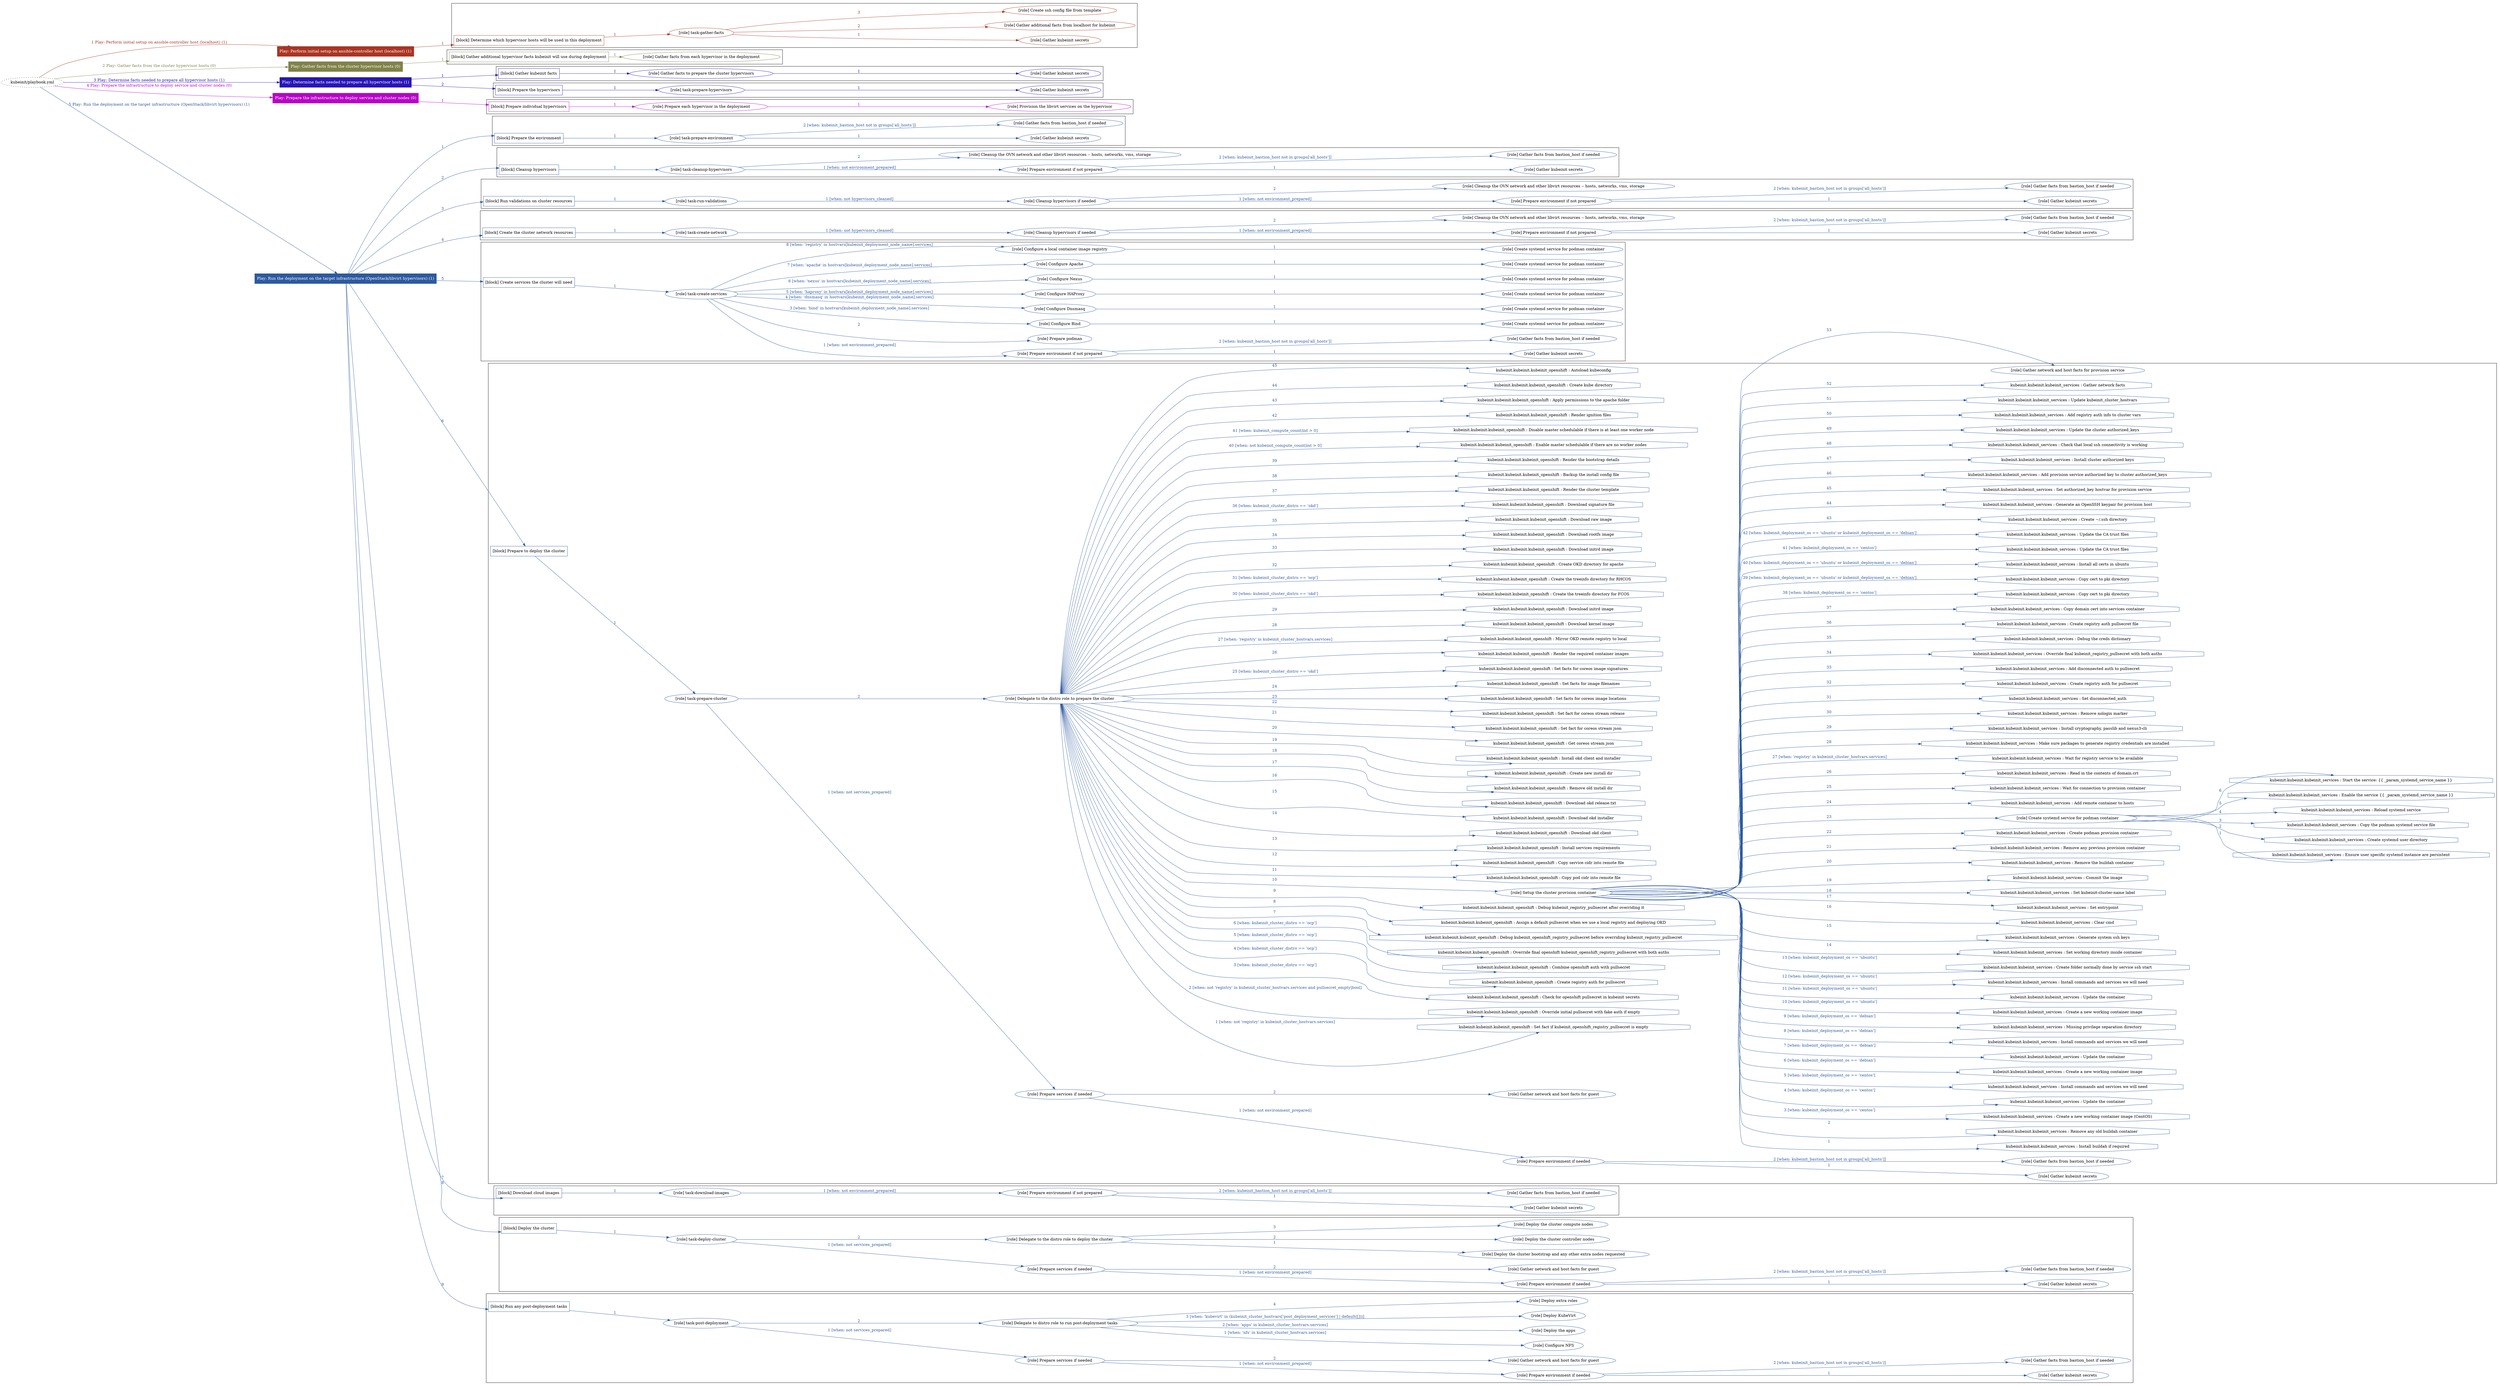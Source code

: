 digraph {
	graph [concentrate=true ordering=in rankdir=LR ratio=fill]
	edge [esep=5 sep=10]
	"kubeinit/playbook.yml" [URL="/home/runner/work/kubeinit/kubeinit/kubeinit/playbook.yml" id=playbook_a908bb77 style=dotted]
	"kubeinit/playbook.yml" -> play_61870e18 [label="1 Play: Perform initial setup on ansible-controller host (localhost) (1)" color="#a93523" fontcolor="#a93523" id=edge_play_61870e18 labeltooltip="1 Play: Perform initial setup on ansible-controller host (localhost) (1)" tooltip="1 Play: Perform initial setup on ansible-controller host (localhost) (1)"]
	subgraph "Play: Perform initial setup on ansible-controller host (localhost) (1)" {
		play_61870e18 [label="Play: Perform initial setup on ansible-controller host (localhost) (1)" URL="/home/runner/work/kubeinit/kubeinit/kubeinit/playbook.yml" color="#a93523" fontcolor="#ffffff" id=play_61870e18 shape=box style=filled tooltip=localhost]
		play_61870e18 -> block_ddd6704d [label=1 color="#a93523" fontcolor="#a93523" id=edge_block_ddd6704d labeltooltip=1 tooltip=1]
		subgraph cluster_block_ddd6704d {
			block_ddd6704d [label="[block] Determine which hypervisor hosts will be used in this deployment" URL="/home/runner/work/kubeinit/kubeinit/kubeinit/playbook.yml" color="#a93523" id=block_ddd6704d labeltooltip="Determine which hypervisor hosts will be used in this deployment" shape=box tooltip="Determine which hypervisor hosts will be used in this deployment"]
			block_ddd6704d -> role_c6877451 [label="1 " color="#a93523" fontcolor="#a93523" id=edge_role_c6877451 labeltooltip="1 " tooltip="1 "]
			subgraph "task-gather-facts" {
				role_c6877451 [label="[role] task-gather-facts" URL="/home/runner/work/kubeinit/kubeinit/kubeinit/playbook.yml" color="#a93523" id=role_c6877451 tooltip="task-gather-facts"]
				role_c6877451 -> role_de3514bc [label="1 " color="#a93523" fontcolor="#a93523" id=edge_role_de3514bc labeltooltip="1 " tooltip="1 "]
				subgraph "Gather kubeinit secrets" {
					role_de3514bc [label="[role] Gather kubeinit secrets" URL="/home/runner/.ansible/collections/ansible_collections/kubeinit/kubeinit/roles/kubeinit_prepare/tasks/build_hypervisors_group.yml" color="#a93523" id=role_de3514bc tooltip="Gather kubeinit secrets"]
				}
				role_c6877451 -> role_cf8de386 [label="2 " color="#a93523" fontcolor="#a93523" id=edge_role_cf8de386 labeltooltip="2 " tooltip="2 "]
				subgraph "Gather additional facts from localhost for kubeinit" {
					role_cf8de386 [label="[role] Gather additional facts from localhost for kubeinit" URL="/home/runner/.ansible/collections/ansible_collections/kubeinit/kubeinit/roles/kubeinit_prepare/tasks/build_hypervisors_group.yml" color="#a93523" id=role_cf8de386 tooltip="Gather additional facts from localhost for kubeinit"]
				}
				role_c6877451 -> role_46e1c068 [label="3 " color="#a93523" fontcolor="#a93523" id=edge_role_46e1c068 labeltooltip="3 " tooltip="3 "]
				subgraph "Create ssh config file from template" {
					role_46e1c068 [label="[role] Create ssh config file from template" URL="/home/runner/.ansible/collections/ansible_collections/kubeinit/kubeinit/roles/kubeinit_prepare/tasks/build_hypervisors_group.yml" color="#a93523" id=role_46e1c068 tooltip="Create ssh config file from template"]
				}
			}
		}
	}
	"kubeinit/playbook.yml" -> play_bc06fdea [label="2 Play: Gather facts from the cluster hypervisor hosts (0)" color="#80824a" fontcolor="#80824a" id=edge_play_bc06fdea labeltooltip="2 Play: Gather facts from the cluster hypervisor hosts (0)" tooltip="2 Play: Gather facts from the cluster hypervisor hosts (0)"]
	subgraph "Play: Gather facts from the cluster hypervisor hosts (0)" {
		play_bc06fdea [label="Play: Gather facts from the cluster hypervisor hosts (0)" URL="/home/runner/work/kubeinit/kubeinit/kubeinit/playbook.yml" color="#80824a" fontcolor="#ffffff" id=play_bc06fdea shape=box style=filled tooltip="Play: Gather facts from the cluster hypervisor hosts (0)"]
		play_bc06fdea -> block_683b50f5 [label=1 color="#80824a" fontcolor="#80824a" id=edge_block_683b50f5 labeltooltip=1 tooltip=1]
		subgraph cluster_block_683b50f5 {
			block_683b50f5 [label="[block] Gather additional hypervisor facts kubeinit will use during deployment" URL="/home/runner/work/kubeinit/kubeinit/kubeinit/playbook.yml" color="#80824a" id=block_683b50f5 labeltooltip="Gather additional hypervisor facts kubeinit will use during deployment" shape=box tooltip="Gather additional hypervisor facts kubeinit will use during deployment"]
			block_683b50f5 -> role_98b02fbc [label="1 " color="#80824a" fontcolor="#80824a" id=edge_role_98b02fbc labeltooltip="1 " tooltip="1 "]
			subgraph "Gather facts from each hypervisor in the deployment" {
				role_98b02fbc [label="[role] Gather facts from each hypervisor in the deployment" URL="/home/runner/work/kubeinit/kubeinit/kubeinit/playbook.yml" color="#80824a" id=role_98b02fbc tooltip="Gather facts from each hypervisor in the deployment"]
			}
		}
	}
	"kubeinit/playbook.yml" -> play_8afba7d6 [label="3 Play: Determine facts needed to prepare all hypervisor hosts (1)" color="#2716b6" fontcolor="#2716b6" id=edge_play_8afba7d6 labeltooltip="3 Play: Determine facts needed to prepare all hypervisor hosts (1)" tooltip="3 Play: Determine facts needed to prepare all hypervisor hosts (1)"]
	subgraph "Play: Determine facts needed to prepare all hypervisor hosts (1)" {
		play_8afba7d6 [label="Play: Determine facts needed to prepare all hypervisor hosts (1)" URL="/home/runner/work/kubeinit/kubeinit/kubeinit/playbook.yml" color="#2716b6" fontcolor="#ffffff" id=play_8afba7d6 shape=box style=filled tooltip=localhost]
		play_8afba7d6 -> block_92f7b9c6 [label=1 color="#2716b6" fontcolor="#2716b6" id=edge_block_92f7b9c6 labeltooltip=1 tooltip=1]
		subgraph cluster_block_92f7b9c6 {
			block_92f7b9c6 [label="[block] Gather kubeinit facts" URL="/home/runner/work/kubeinit/kubeinit/kubeinit/playbook.yml" color="#2716b6" id=block_92f7b9c6 labeltooltip="Gather kubeinit facts" shape=box tooltip="Gather kubeinit facts"]
			block_92f7b9c6 -> role_12267f5d [label="1 " color="#2716b6" fontcolor="#2716b6" id=edge_role_12267f5d labeltooltip="1 " tooltip="1 "]
			subgraph "Gather facts to prepare the cluster hypervisors" {
				role_12267f5d [label="[role] Gather facts to prepare the cluster hypervisors" URL="/home/runner/work/kubeinit/kubeinit/kubeinit/playbook.yml" color="#2716b6" id=role_12267f5d tooltip="Gather facts to prepare the cluster hypervisors"]
				role_12267f5d -> role_04e29b80 [label="1 " color="#2716b6" fontcolor="#2716b6" id=edge_role_04e29b80 labeltooltip="1 " tooltip="1 "]
				subgraph "Gather kubeinit secrets" {
					role_04e29b80 [label="[role] Gather kubeinit secrets" URL="/home/runner/.ansible/collections/ansible_collections/kubeinit/kubeinit/roles/kubeinit_prepare/tasks/gather_kubeinit_facts.yml" color="#2716b6" id=role_04e29b80 tooltip="Gather kubeinit secrets"]
				}
			}
		}
		play_8afba7d6 -> block_3d3f790d [label=2 color="#2716b6" fontcolor="#2716b6" id=edge_block_3d3f790d labeltooltip=2 tooltip=2]
		subgraph cluster_block_3d3f790d {
			block_3d3f790d [label="[block] Prepare the hypervisors" URL="/home/runner/work/kubeinit/kubeinit/kubeinit/playbook.yml" color="#2716b6" id=block_3d3f790d labeltooltip="Prepare the hypervisors" shape=box tooltip="Prepare the hypervisors"]
			block_3d3f790d -> role_87cf4e92 [label="1 " color="#2716b6" fontcolor="#2716b6" id=edge_role_87cf4e92 labeltooltip="1 " tooltip="1 "]
			subgraph "task-prepare-hypervisors" {
				role_87cf4e92 [label="[role] task-prepare-hypervisors" URL="/home/runner/work/kubeinit/kubeinit/kubeinit/playbook.yml" color="#2716b6" id=role_87cf4e92 tooltip="task-prepare-hypervisors"]
				role_87cf4e92 -> role_b3b73f6f [label="1 " color="#2716b6" fontcolor="#2716b6" id=edge_role_b3b73f6f labeltooltip="1 " tooltip="1 "]
				subgraph "Gather kubeinit secrets" {
					role_b3b73f6f [label="[role] Gather kubeinit secrets" URL="/home/runner/.ansible/collections/ansible_collections/kubeinit/kubeinit/roles/kubeinit_prepare/tasks/gather_kubeinit_facts.yml" color="#2716b6" id=role_b3b73f6f tooltip="Gather kubeinit secrets"]
				}
			}
		}
	}
	"kubeinit/playbook.yml" -> play_19fc714a [label="4 Play: Prepare the infrastructure to deploy service and cluster nodes (0)" color="#b606c6" fontcolor="#b606c6" id=edge_play_19fc714a labeltooltip="4 Play: Prepare the infrastructure to deploy service and cluster nodes (0)" tooltip="4 Play: Prepare the infrastructure to deploy service and cluster nodes (0)"]
	subgraph "Play: Prepare the infrastructure to deploy service and cluster nodes (0)" {
		play_19fc714a [label="Play: Prepare the infrastructure to deploy service and cluster nodes (0)" URL="/home/runner/work/kubeinit/kubeinit/kubeinit/playbook.yml" color="#b606c6" fontcolor="#ffffff" id=play_19fc714a shape=box style=filled tooltip="Play: Prepare the infrastructure to deploy service and cluster nodes (0)"]
		play_19fc714a -> block_4ff047f5 [label=1 color="#b606c6" fontcolor="#b606c6" id=edge_block_4ff047f5 labeltooltip=1 tooltip=1]
		subgraph cluster_block_4ff047f5 {
			block_4ff047f5 [label="[block] Prepare individual hypervisors" URL="/home/runner/work/kubeinit/kubeinit/kubeinit/playbook.yml" color="#b606c6" id=block_4ff047f5 labeltooltip="Prepare individual hypervisors" shape=box tooltip="Prepare individual hypervisors"]
			block_4ff047f5 -> role_70407f6f [label="1 " color="#b606c6" fontcolor="#b606c6" id=edge_role_70407f6f labeltooltip="1 " tooltip="1 "]
			subgraph "Prepare each hypervisor in the deployment" {
				role_70407f6f [label="[role] Prepare each hypervisor in the deployment" URL="/home/runner/work/kubeinit/kubeinit/kubeinit/playbook.yml" color="#b606c6" id=role_70407f6f tooltip="Prepare each hypervisor in the deployment"]
				role_70407f6f -> role_0dc40e68 [label="1 " color="#b606c6" fontcolor="#b606c6" id=edge_role_0dc40e68 labeltooltip="1 " tooltip="1 "]
				subgraph "Provision the libvirt services on the hypervisor" {
					role_0dc40e68 [label="[role] Provision the libvirt services on the hypervisor" URL="/home/runner/.ansible/collections/ansible_collections/kubeinit/kubeinit/roles/kubeinit_prepare/tasks/prepare_hypervisor.yml" color="#b606c6" id=role_0dc40e68 tooltip="Provision the libvirt services on the hypervisor"]
				}
			}
		}
	}
	"kubeinit/playbook.yml" -> play_5e4299f4 [label="5 Play: Run the deployment on the target infrastructure (OpenStack/libvirt hypervisors) (1)" color="#2d599f" fontcolor="#2d599f" id=edge_play_5e4299f4 labeltooltip="5 Play: Run the deployment on the target infrastructure (OpenStack/libvirt hypervisors) (1)" tooltip="5 Play: Run the deployment on the target infrastructure (OpenStack/libvirt hypervisors) (1)"]
	subgraph "Play: Run the deployment on the target infrastructure (OpenStack/libvirt hypervisors) (1)" {
		play_5e4299f4 [label="Play: Run the deployment on the target infrastructure (OpenStack/libvirt hypervisors) (1)" URL="/home/runner/work/kubeinit/kubeinit/kubeinit/playbook.yml" color="#2d599f" fontcolor="#ffffff" id=play_5e4299f4 shape=box style=filled tooltip=localhost]
		play_5e4299f4 -> block_b98bef54 [label=1 color="#2d599f" fontcolor="#2d599f" id=edge_block_b98bef54 labeltooltip=1 tooltip=1]
		subgraph cluster_block_b98bef54 {
			block_b98bef54 [label="[block] Prepare the environment" URL="/home/runner/work/kubeinit/kubeinit/kubeinit/playbook.yml" color="#2d599f" id=block_b98bef54 labeltooltip="Prepare the environment" shape=box tooltip="Prepare the environment"]
			block_b98bef54 -> role_71b470ca [label="1 " color="#2d599f" fontcolor="#2d599f" id=edge_role_71b470ca labeltooltip="1 " tooltip="1 "]
			subgraph "task-prepare-environment" {
				role_71b470ca [label="[role] task-prepare-environment" URL="/home/runner/work/kubeinit/kubeinit/kubeinit/playbook.yml" color="#2d599f" id=role_71b470ca tooltip="task-prepare-environment"]
				role_71b470ca -> role_e0acbcb7 [label="1 " color="#2d599f" fontcolor="#2d599f" id=edge_role_e0acbcb7 labeltooltip="1 " tooltip="1 "]
				subgraph "Gather kubeinit secrets" {
					role_e0acbcb7 [label="[role] Gather kubeinit secrets" URL="/home/runner/.ansible/collections/ansible_collections/kubeinit/kubeinit/roles/kubeinit_prepare/tasks/gather_kubeinit_facts.yml" color="#2d599f" id=role_e0acbcb7 tooltip="Gather kubeinit secrets"]
				}
				role_71b470ca -> role_928e1ff4 [label="2 [when: kubeinit_bastion_host not in groups['all_hosts']]" color="#2d599f" fontcolor="#2d599f" id=edge_role_928e1ff4 labeltooltip="2 [when: kubeinit_bastion_host not in groups['all_hosts']]" tooltip="2 [when: kubeinit_bastion_host not in groups['all_hosts']]"]
				subgraph "Gather facts from bastion_host if needed" {
					role_928e1ff4 [label="[role] Gather facts from bastion_host if needed" URL="/home/runner/.ansible/collections/ansible_collections/kubeinit/kubeinit/roles/kubeinit_prepare/tasks/main.yml" color="#2d599f" id=role_928e1ff4 tooltip="Gather facts from bastion_host if needed"]
				}
			}
		}
		play_5e4299f4 -> block_8b793ce4 [label=2 color="#2d599f" fontcolor="#2d599f" id=edge_block_8b793ce4 labeltooltip=2 tooltip=2]
		subgraph cluster_block_8b793ce4 {
			block_8b793ce4 [label="[block] Cleanup hypervisors" URL="/home/runner/work/kubeinit/kubeinit/kubeinit/playbook.yml" color="#2d599f" id=block_8b793ce4 labeltooltip="Cleanup hypervisors" shape=box tooltip="Cleanup hypervisors"]
			block_8b793ce4 -> role_0008e6ea [label="1 " color="#2d599f" fontcolor="#2d599f" id=edge_role_0008e6ea labeltooltip="1 " tooltip="1 "]
			subgraph "task-cleanup-hypervisors" {
				role_0008e6ea [label="[role] task-cleanup-hypervisors" URL="/home/runner/work/kubeinit/kubeinit/kubeinit/playbook.yml" color="#2d599f" id=role_0008e6ea tooltip="task-cleanup-hypervisors"]
				role_0008e6ea -> role_02cc6863 [label="1 [when: not environment_prepared]" color="#2d599f" fontcolor="#2d599f" id=edge_role_02cc6863 labeltooltip="1 [when: not environment_prepared]" tooltip="1 [when: not environment_prepared]"]
				subgraph "Prepare environment if not prepared" {
					role_02cc6863 [label="[role] Prepare environment if not prepared" URL="/home/runner/.ansible/collections/ansible_collections/kubeinit/kubeinit/roles/kubeinit_libvirt/tasks/cleanup_hypervisors.yml" color="#2d599f" id=role_02cc6863 tooltip="Prepare environment if not prepared"]
					role_02cc6863 -> role_90a71c81 [label="1 " color="#2d599f" fontcolor="#2d599f" id=edge_role_90a71c81 labeltooltip="1 " tooltip="1 "]
					subgraph "Gather kubeinit secrets" {
						role_90a71c81 [label="[role] Gather kubeinit secrets" URL="/home/runner/.ansible/collections/ansible_collections/kubeinit/kubeinit/roles/kubeinit_prepare/tasks/gather_kubeinit_facts.yml" color="#2d599f" id=role_90a71c81 tooltip="Gather kubeinit secrets"]
					}
					role_02cc6863 -> role_a4f2aa80 [label="2 [when: kubeinit_bastion_host not in groups['all_hosts']]" color="#2d599f" fontcolor="#2d599f" id=edge_role_a4f2aa80 labeltooltip="2 [when: kubeinit_bastion_host not in groups['all_hosts']]" tooltip="2 [when: kubeinit_bastion_host not in groups['all_hosts']]"]
					subgraph "Gather facts from bastion_host if needed" {
						role_a4f2aa80 [label="[role] Gather facts from bastion_host if needed" URL="/home/runner/.ansible/collections/ansible_collections/kubeinit/kubeinit/roles/kubeinit_prepare/tasks/main.yml" color="#2d599f" id=role_a4f2aa80 tooltip="Gather facts from bastion_host if needed"]
					}
				}
				role_0008e6ea -> role_72ce0d68 [label="2 " color="#2d599f" fontcolor="#2d599f" id=edge_role_72ce0d68 labeltooltip="2 " tooltip="2 "]
				subgraph "Cleanup the OVN network and other libvirt resources -- hosts, networks, vms, storage" {
					role_72ce0d68 [label="[role] Cleanup the OVN network and other libvirt resources -- hosts, networks, vms, storage" URL="/home/runner/.ansible/collections/ansible_collections/kubeinit/kubeinit/roles/kubeinit_libvirt/tasks/cleanup_hypervisors.yml" color="#2d599f" id=role_72ce0d68 tooltip="Cleanup the OVN network and other libvirt resources -- hosts, networks, vms, storage"]
				}
			}
		}
		play_5e4299f4 -> block_16e26d9c [label=3 color="#2d599f" fontcolor="#2d599f" id=edge_block_16e26d9c labeltooltip=3 tooltip=3]
		subgraph cluster_block_16e26d9c {
			block_16e26d9c [label="[block] Run validations on cluster resources" URL="/home/runner/work/kubeinit/kubeinit/kubeinit/playbook.yml" color="#2d599f" id=block_16e26d9c labeltooltip="Run validations on cluster resources" shape=box tooltip="Run validations on cluster resources"]
			block_16e26d9c -> role_32230463 [label="1 " color="#2d599f" fontcolor="#2d599f" id=edge_role_32230463 labeltooltip="1 " tooltip="1 "]
			subgraph "task-run-validations" {
				role_32230463 [label="[role] task-run-validations" URL="/home/runner/work/kubeinit/kubeinit/kubeinit/playbook.yml" color="#2d599f" id=role_32230463 tooltip="task-run-validations"]
				role_32230463 -> role_ca19c5d1 [label="1 [when: not hypervisors_cleaned]" color="#2d599f" fontcolor="#2d599f" id=edge_role_ca19c5d1 labeltooltip="1 [when: not hypervisors_cleaned]" tooltip="1 [when: not hypervisors_cleaned]"]
				subgraph "Cleanup hypervisors if needed" {
					role_ca19c5d1 [label="[role] Cleanup hypervisors if needed" URL="/home/runner/.ansible/collections/ansible_collections/kubeinit/kubeinit/roles/kubeinit_validations/tasks/main.yml" color="#2d599f" id=role_ca19c5d1 tooltip="Cleanup hypervisors if needed"]
					role_ca19c5d1 -> role_c20ccc54 [label="1 [when: not environment_prepared]" color="#2d599f" fontcolor="#2d599f" id=edge_role_c20ccc54 labeltooltip="1 [when: not environment_prepared]" tooltip="1 [when: not environment_prepared]"]
					subgraph "Prepare environment if not prepared" {
						role_c20ccc54 [label="[role] Prepare environment if not prepared" URL="/home/runner/.ansible/collections/ansible_collections/kubeinit/kubeinit/roles/kubeinit_libvirt/tasks/cleanup_hypervisors.yml" color="#2d599f" id=role_c20ccc54 tooltip="Prepare environment if not prepared"]
						role_c20ccc54 -> role_47cf1425 [label="1 " color="#2d599f" fontcolor="#2d599f" id=edge_role_47cf1425 labeltooltip="1 " tooltip="1 "]
						subgraph "Gather kubeinit secrets" {
							role_47cf1425 [label="[role] Gather kubeinit secrets" URL="/home/runner/.ansible/collections/ansible_collections/kubeinit/kubeinit/roles/kubeinit_prepare/tasks/gather_kubeinit_facts.yml" color="#2d599f" id=role_47cf1425 tooltip="Gather kubeinit secrets"]
						}
						role_c20ccc54 -> role_b1a6e66b [label="2 [when: kubeinit_bastion_host not in groups['all_hosts']]" color="#2d599f" fontcolor="#2d599f" id=edge_role_b1a6e66b labeltooltip="2 [when: kubeinit_bastion_host not in groups['all_hosts']]" tooltip="2 [when: kubeinit_bastion_host not in groups['all_hosts']]"]
						subgraph "Gather facts from bastion_host if needed" {
							role_b1a6e66b [label="[role] Gather facts from bastion_host if needed" URL="/home/runner/.ansible/collections/ansible_collections/kubeinit/kubeinit/roles/kubeinit_prepare/tasks/main.yml" color="#2d599f" id=role_b1a6e66b tooltip="Gather facts from bastion_host if needed"]
						}
					}
					role_ca19c5d1 -> role_ee0bf6c7 [label="2 " color="#2d599f" fontcolor="#2d599f" id=edge_role_ee0bf6c7 labeltooltip="2 " tooltip="2 "]
					subgraph "Cleanup the OVN network and other libvirt resources -- hosts, networks, vms, storage" {
						role_ee0bf6c7 [label="[role] Cleanup the OVN network and other libvirt resources -- hosts, networks, vms, storage" URL="/home/runner/.ansible/collections/ansible_collections/kubeinit/kubeinit/roles/kubeinit_libvirt/tasks/cleanup_hypervisors.yml" color="#2d599f" id=role_ee0bf6c7 tooltip="Cleanup the OVN network and other libvirt resources -- hosts, networks, vms, storage"]
					}
				}
			}
		}
		play_5e4299f4 -> block_37fe9378 [label=4 color="#2d599f" fontcolor="#2d599f" id=edge_block_37fe9378 labeltooltip=4 tooltip=4]
		subgraph cluster_block_37fe9378 {
			block_37fe9378 [label="[block] Create the cluster network resources" URL="/home/runner/work/kubeinit/kubeinit/kubeinit/playbook.yml" color="#2d599f" id=block_37fe9378 labeltooltip="Create the cluster network resources" shape=box tooltip="Create the cluster network resources"]
			block_37fe9378 -> role_33ed5157 [label="1 " color="#2d599f" fontcolor="#2d599f" id=edge_role_33ed5157 labeltooltip="1 " tooltip="1 "]
			subgraph "task-create-network" {
				role_33ed5157 [label="[role] task-create-network" URL="/home/runner/work/kubeinit/kubeinit/kubeinit/playbook.yml" color="#2d599f" id=role_33ed5157 tooltip="task-create-network"]
				role_33ed5157 -> role_cfd73162 [label="1 [when: not hypervisors_cleaned]" color="#2d599f" fontcolor="#2d599f" id=edge_role_cfd73162 labeltooltip="1 [when: not hypervisors_cleaned]" tooltip="1 [when: not hypervisors_cleaned]"]
				subgraph "Cleanup hypervisors if needed" {
					role_cfd73162 [label="[role] Cleanup hypervisors if needed" URL="/home/runner/.ansible/collections/ansible_collections/kubeinit/kubeinit/roles/kubeinit_libvirt/tasks/create_network.yml" color="#2d599f" id=role_cfd73162 tooltip="Cleanup hypervisors if needed"]
					role_cfd73162 -> role_b66b6e2b [label="1 [when: not environment_prepared]" color="#2d599f" fontcolor="#2d599f" id=edge_role_b66b6e2b labeltooltip="1 [when: not environment_prepared]" tooltip="1 [when: not environment_prepared]"]
					subgraph "Prepare environment if not prepared" {
						role_b66b6e2b [label="[role] Prepare environment if not prepared" URL="/home/runner/.ansible/collections/ansible_collections/kubeinit/kubeinit/roles/kubeinit_libvirt/tasks/cleanup_hypervisors.yml" color="#2d599f" id=role_b66b6e2b tooltip="Prepare environment if not prepared"]
						role_b66b6e2b -> role_5de23b39 [label="1 " color="#2d599f" fontcolor="#2d599f" id=edge_role_5de23b39 labeltooltip="1 " tooltip="1 "]
						subgraph "Gather kubeinit secrets" {
							role_5de23b39 [label="[role] Gather kubeinit secrets" URL="/home/runner/.ansible/collections/ansible_collections/kubeinit/kubeinit/roles/kubeinit_prepare/tasks/gather_kubeinit_facts.yml" color="#2d599f" id=role_5de23b39 tooltip="Gather kubeinit secrets"]
						}
						role_b66b6e2b -> role_75bb0a9a [label="2 [when: kubeinit_bastion_host not in groups['all_hosts']]" color="#2d599f" fontcolor="#2d599f" id=edge_role_75bb0a9a labeltooltip="2 [when: kubeinit_bastion_host not in groups['all_hosts']]" tooltip="2 [when: kubeinit_bastion_host not in groups['all_hosts']]"]
						subgraph "Gather facts from bastion_host if needed" {
							role_75bb0a9a [label="[role] Gather facts from bastion_host if needed" URL="/home/runner/.ansible/collections/ansible_collections/kubeinit/kubeinit/roles/kubeinit_prepare/tasks/main.yml" color="#2d599f" id=role_75bb0a9a tooltip="Gather facts from bastion_host if needed"]
						}
					}
					role_cfd73162 -> role_3e27161e [label="2 " color="#2d599f" fontcolor="#2d599f" id=edge_role_3e27161e labeltooltip="2 " tooltip="2 "]
					subgraph "Cleanup the OVN network and other libvirt resources -- hosts, networks, vms, storage" {
						role_3e27161e [label="[role] Cleanup the OVN network and other libvirt resources -- hosts, networks, vms, storage" URL="/home/runner/.ansible/collections/ansible_collections/kubeinit/kubeinit/roles/kubeinit_libvirt/tasks/cleanup_hypervisors.yml" color="#2d599f" id=role_3e27161e tooltip="Cleanup the OVN network and other libvirt resources -- hosts, networks, vms, storage"]
					}
				}
			}
		}
		play_5e4299f4 -> block_d2b8de48 [label=5 color="#2d599f" fontcolor="#2d599f" id=edge_block_d2b8de48 labeltooltip=5 tooltip=5]
		subgraph cluster_block_d2b8de48 {
			block_d2b8de48 [label="[block] Create services the cluster will need" URL="/home/runner/work/kubeinit/kubeinit/kubeinit/playbook.yml" color="#2d599f" id=block_d2b8de48 labeltooltip="Create services the cluster will need" shape=box tooltip="Create services the cluster will need"]
			block_d2b8de48 -> role_85cef119 [label="1 " color="#2d599f" fontcolor="#2d599f" id=edge_role_85cef119 labeltooltip="1 " tooltip="1 "]
			subgraph "task-create-services" {
				role_85cef119 [label="[role] task-create-services" URL="/home/runner/work/kubeinit/kubeinit/kubeinit/playbook.yml" color="#2d599f" id=role_85cef119 tooltip="task-create-services"]
				role_85cef119 -> role_904ad8af [label="1 [when: not environment_prepared]" color="#2d599f" fontcolor="#2d599f" id=edge_role_904ad8af labeltooltip="1 [when: not environment_prepared]" tooltip="1 [when: not environment_prepared]"]
				subgraph "Prepare environment if not prepared" {
					role_904ad8af [label="[role] Prepare environment if not prepared" URL="/home/runner/.ansible/collections/ansible_collections/kubeinit/kubeinit/roles/kubeinit_services/tasks/main.yml" color="#2d599f" id=role_904ad8af tooltip="Prepare environment if not prepared"]
					role_904ad8af -> role_139e92e6 [label="1 " color="#2d599f" fontcolor="#2d599f" id=edge_role_139e92e6 labeltooltip="1 " tooltip="1 "]
					subgraph "Gather kubeinit secrets" {
						role_139e92e6 [label="[role] Gather kubeinit secrets" URL="/home/runner/.ansible/collections/ansible_collections/kubeinit/kubeinit/roles/kubeinit_prepare/tasks/gather_kubeinit_facts.yml" color="#2d599f" id=role_139e92e6 tooltip="Gather kubeinit secrets"]
					}
					role_904ad8af -> role_ece9c703 [label="2 [when: kubeinit_bastion_host not in groups['all_hosts']]" color="#2d599f" fontcolor="#2d599f" id=edge_role_ece9c703 labeltooltip="2 [when: kubeinit_bastion_host not in groups['all_hosts']]" tooltip="2 [when: kubeinit_bastion_host not in groups['all_hosts']]"]
					subgraph "Gather facts from bastion_host if needed" {
						role_ece9c703 [label="[role] Gather facts from bastion_host if needed" URL="/home/runner/.ansible/collections/ansible_collections/kubeinit/kubeinit/roles/kubeinit_prepare/tasks/main.yml" color="#2d599f" id=role_ece9c703 tooltip="Gather facts from bastion_host if needed"]
					}
				}
				role_85cef119 -> role_3c643a6a [label="2 " color="#2d599f" fontcolor="#2d599f" id=edge_role_3c643a6a labeltooltip="2 " tooltip="2 "]
				subgraph "Prepare podman" {
					role_3c643a6a [label="[role] Prepare podman" URL="/home/runner/.ansible/collections/ansible_collections/kubeinit/kubeinit/roles/kubeinit_services/tasks/00_create_service_pod.yml" color="#2d599f" id=role_3c643a6a tooltip="Prepare podman"]
				}
				role_85cef119 -> role_6facc6b0 [label="3 [when: 'bind' in hostvars[kubeinit_deployment_node_name].services]" color="#2d599f" fontcolor="#2d599f" id=edge_role_6facc6b0 labeltooltip="3 [when: 'bind' in hostvars[kubeinit_deployment_node_name].services]" tooltip="3 [when: 'bind' in hostvars[kubeinit_deployment_node_name].services]"]
				subgraph "Configure Bind" {
					role_6facc6b0 [label="[role] Configure Bind" URL="/home/runner/.ansible/collections/ansible_collections/kubeinit/kubeinit/roles/kubeinit_services/tasks/start_services_containers.yml" color="#2d599f" id=role_6facc6b0 tooltip="Configure Bind"]
					role_6facc6b0 -> role_2d3c50d7 [label="1 " color="#2d599f" fontcolor="#2d599f" id=edge_role_2d3c50d7 labeltooltip="1 " tooltip="1 "]
					subgraph "Create systemd service for podman container" {
						role_2d3c50d7 [label="[role] Create systemd service for podman container" URL="/home/runner/.ansible/collections/ansible_collections/kubeinit/kubeinit/roles/kubeinit_bind/tasks/main.yml" color="#2d599f" id=role_2d3c50d7 tooltip="Create systemd service for podman container"]
					}
				}
				role_85cef119 -> role_37b06555 [label="4 [when: 'dnsmasq' in hostvars[kubeinit_deployment_node_name].services]" color="#2d599f" fontcolor="#2d599f" id=edge_role_37b06555 labeltooltip="4 [when: 'dnsmasq' in hostvars[kubeinit_deployment_node_name].services]" tooltip="4 [when: 'dnsmasq' in hostvars[kubeinit_deployment_node_name].services]"]
				subgraph "Configure Dnsmasq" {
					role_37b06555 [label="[role] Configure Dnsmasq" URL="/home/runner/.ansible/collections/ansible_collections/kubeinit/kubeinit/roles/kubeinit_services/tasks/start_services_containers.yml" color="#2d599f" id=role_37b06555 tooltip="Configure Dnsmasq"]
					role_37b06555 -> role_03b46a79 [label="1 " color="#2d599f" fontcolor="#2d599f" id=edge_role_03b46a79 labeltooltip="1 " tooltip="1 "]
					subgraph "Create systemd service for podman container" {
						role_03b46a79 [label="[role] Create systemd service for podman container" URL="/home/runner/.ansible/collections/ansible_collections/kubeinit/kubeinit/roles/kubeinit_dnsmasq/tasks/main.yml" color="#2d599f" id=role_03b46a79 tooltip="Create systemd service for podman container"]
					}
				}
				role_85cef119 -> role_f826689f [label="5 [when: 'haproxy' in hostvars[kubeinit_deployment_node_name].services]" color="#2d599f" fontcolor="#2d599f" id=edge_role_f826689f labeltooltip="5 [when: 'haproxy' in hostvars[kubeinit_deployment_node_name].services]" tooltip="5 [when: 'haproxy' in hostvars[kubeinit_deployment_node_name].services]"]
				subgraph "Configure HAProxy" {
					role_f826689f [label="[role] Configure HAProxy" URL="/home/runner/.ansible/collections/ansible_collections/kubeinit/kubeinit/roles/kubeinit_services/tasks/start_services_containers.yml" color="#2d599f" id=role_f826689f tooltip="Configure HAProxy"]
					role_f826689f -> role_cc3ebf6f [label="1 " color="#2d599f" fontcolor="#2d599f" id=edge_role_cc3ebf6f labeltooltip="1 " tooltip="1 "]
					subgraph "Create systemd service for podman container" {
						role_cc3ebf6f [label="[role] Create systemd service for podman container" URL="/home/runner/.ansible/collections/ansible_collections/kubeinit/kubeinit/roles/kubeinit_haproxy/tasks/main.yml" color="#2d599f" id=role_cc3ebf6f tooltip="Create systemd service for podman container"]
					}
				}
				role_85cef119 -> role_f5b8346f [label="6 [when: 'nexus' in hostvars[kubeinit_deployment_node_name].services]" color="#2d599f" fontcolor="#2d599f" id=edge_role_f5b8346f labeltooltip="6 [when: 'nexus' in hostvars[kubeinit_deployment_node_name].services]" tooltip="6 [when: 'nexus' in hostvars[kubeinit_deployment_node_name].services]"]
				subgraph "Configure Nexus" {
					role_f5b8346f [label="[role] Configure Nexus" URL="/home/runner/.ansible/collections/ansible_collections/kubeinit/kubeinit/roles/kubeinit_services/tasks/start_services_containers.yml" color="#2d599f" id=role_f5b8346f tooltip="Configure Nexus"]
					role_f5b8346f -> role_f01ab79a [label="1 " color="#2d599f" fontcolor="#2d599f" id=edge_role_f01ab79a labeltooltip="1 " tooltip="1 "]
					subgraph "Create systemd service for podman container" {
						role_f01ab79a [label="[role] Create systemd service for podman container" URL="/home/runner/.ansible/collections/ansible_collections/kubeinit/kubeinit/roles/kubeinit_nexus/tasks/main.yml" color="#2d599f" id=role_f01ab79a tooltip="Create systemd service for podman container"]
					}
				}
				role_85cef119 -> role_80541633 [label="7 [when: 'apache' in hostvars[kubeinit_deployment_node_name].services]" color="#2d599f" fontcolor="#2d599f" id=edge_role_80541633 labeltooltip="7 [when: 'apache' in hostvars[kubeinit_deployment_node_name].services]" tooltip="7 [when: 'apache' in hostvars[kubeinit_deployment_node_name].services]"]
				subgraph "Configure Apache" {
					role_80541633 [label="[role] Configure Apache" URL="/home/runner/.ansible/collections/ansible_collections/kubeinit/kubeinit/roles/kubeinit_services/tasks/start_services_containers.yml" color="#2d599f" id=role_80541633 tooltip="Configure Apache"]
					role_80541633 -> role_a2071efc [label="1 " color="#2d599f" fontcolor="#2d599f" id=edge_role_a2071efc labeltooltip="1 " tooltip="1 "]
					subgraph "Create systemd service for podman container" {
						role_a2071efc [label="[role] Create systemd service for podman container" URL="/home/runner/.ansible/collections/ansible_collections/kubeinit/kubeinit/roles/kubeinit_apache/tasks/main.yml" color="#2d599f" id=role_a2071efc tooltip="Create systemd service for podman container"]
					}
				}
				role_85cef119 -> role_ebe324f4 [label="8 [when: 'registry' in hostvars[kubeinit_deployment_node_name].services]" color="#2d599f" fontcolor="#2d599f" id=edge_role_ebe324f4 labeltooltip="8 [when: 'registry' in hostvars[kubeinit_deployment_node_name].services]" tooltip="8 [when: 'registry' in hostvars[kubeinit_deployment_node_name].services]"]
				subgraph "Configure a local container image registry" {
					role_ebe324f4 [label="[role] Configure a local container image registry" URL="/home/runner/.ansible/collections/ansible_collections/kubeinit/kubeinit/roles/kubeinit_services/tasks/start_services_containers.yml" color="#2d599f" id=role_ebe324f4 tooltip="Configure a local container image registry"]
					role_ebe324f4 -> role_41791524 [label="1 " color="#2d599f" fontcolor="#2d599f" id=edge_role_41791524 labeltooltip="1 " tooltip="1 "]
					subgraph "Create systemd service for podman container" {
						role_41791524 [label="[role] Create systemd service for podman container" URL="/home/runner/.ansible/collections/ansible_collections/kubeinit/kubeinit/roles/kubeinit_registry/tasks/main.yml" color="#2d599f" id=role_41791524 tooltip="Create systemd service for podman container"]
					}
				}
			}
		}
		play_5e4299f4 -> block_cb747194 [label=6 color="#2d599f" fontcolor="#2d599f" id=edge_block_cb747194 labeltooltip=6 tooltip=6]
		subgraph cluster_block_cb747194 {
			block_cb747194 [label="[block] Prepare to deploy the cluster" URL="/home/runner/work/kubeinit/kubeinit/kubeinit/playbook.yml" color="#2d599f" id=block_cb747194 labeltooltip="Prepare to deploy the cluster" shape=box tooltip="Prepare to deploy the cluster"]
			block_cb747194 -> role_70052150 [label="1 " color="#2d599f" fontcolor="#2d599f" id=edge_role_70052150 labeltooltip="1 " tooltip="1 "]
			subgraph "task-prepare-cluster" {
				role_70052150 [label="[role] task-prepare-cluster" URL="/home/runner/work/kubeinit/kubeinit/kubeinit/playbook.yml" color="#2d599f" id=role_70052150 tooltip="task-prepare-cluster"]
				role_70052150 -> role_67f41b63 [label="1 [when: not services_prepared]" color="#2d599f" fontcolor="#2d599f" id=edge_role_67f41b63 labeltooltip="1 [when: not services_prepared]" tooltip="1 [when: not services_prepared]"]
				subgraph "Prepare services if needed" {
					role_67f41b63 [label="[role] Prepare services if needed" URL="/home/runner/.ansible/collections/ansible_collections/kubeinit/kubeinit/roles/kubeinit_prepare/tasks/prepare_cluster.yml" color="#2d599f" id=role_67f41b63 tooltip="Prepare services if needed"]
					role_67f41b63 -> role_7518347c [label="1 [when: not environment_prepared]" color="#2d599f" fontcolor="#2d599f" id=edge_role_7518347c labeltooltip="1 [when: not environment_prepared]" tooltip="1 [when: not environment_prepared]"]
					subgraph "Prepare environment if needed" {
						role_7518347c [label="[role] Prepare environment if needed" URL="/home/runner/.ansible/collections/ansible_collections/kubeinit/kubeinit/roles/kubeinit_services/tasks/prepare_services.yml" color="#2d599f" id=role_7518347c tooltip="Prepare environment if needed"]
						role_7518347c -> role_0038d562 [label="1 " color="#2d599f" fontcolor="#2d599f" id=edge_role_0038d562 labeltooltip="1 " tooltip="1 "]
						subgraph "Gather kubeinit secrets" {
							role_0038d562 [label="[role] Gather kubeinit secrets" URL="/home/runner/.ansible/collections/ansible_collections/kubeinit/kubeinit/roles/kubeinit_prepare/tasks/gather_kubeinit_facts.yml" color="#2d599f" id=role_0038d562 tooltip="Gather kubeinit secrets"]
						}
						role_7518347c -> role_cf5578f1 [label="2 [when: kubeinit_bastion_host not in groups['all_hosts']]" color="#2d599f" fontcolor="#2d599f" id=edge_role_cf5578f1 labeltooltip="2 [when: kubeinit_bastion_host not in groups['all_hosts']]" tooltip="2 [when: kubeinit_bastion_host not in groups['all_hosts']]"]
						subgraph "Gather facts from bastion_host if needed" {
							role_cf5578f1 [label="[role] Gather facts from bastion_host if needed" URL="/home/runner/.ansible/collections/ansible_collections/kubeinit/kubeinit/roles/kubeinit_prepare/tasks/main.yml" color="#2d599f" id=role_cf5578f1 tooltip="Gather facts from bastion_host if needed"]
						}
					}
					role_67f41b63 -> role_b9c64777 [label="2 " color="#2d599f" fontcolor="#2d599f" id=edge_role_b9c64777 labeltooltip="2 " tooltip="2 "]
					subgraph "Gather network and host facts for guest" {
						role_b9c64777 [label="[role] Gather network and host facts for guest" URL="/home/runner/.ansible/collections/ansible_collections/kubeinit/kubeinit/roles/kubeinit_services/tasks/prepare_services.yml" color="#2d599f" id=role_b9c64777 tooltip="Gather network and host facts for guest"]
					}
				}
				role_70052150 -> role_8d01fc4d [label="2 " color="#2d599f" fontcolor="#2d599f" id=edge_role_8d01fc4d labeltooltip="2 " tooltip="2 "]
				subgraph "Delegate to the distro role to prepare the cluster" {
					role_8d01fc4d [label="[role] Delegate to the distro role to prepare the cluster" URL="/home/runner/.ansible/collections/ansible_collections/kubeinit/kubeinit/roles/kubeinit_prepare/tasks/prepare_cluster.yml" color="#2d599f" id=role_8d01fc4d tooltip="Delegate to the distro role to prepare the cluster"]
					task_cf6a99fd [label="kubeinit.kubeinit.kubeinit_openshift : Set fact if kubeinit_openshift_registry_pullsecret is empty" URL="/home/runner/.ansible/collections/ansible_collections/kubeinit/kubeinit/roles/kubeinit_openshift/tasks/prepare_cluster.yml" color="#2d599f" id=task_cf6a99fd shape=octagon tooltip="kubeinit.kubeinit.kubeinit_openshift : Set fact if kubeinit_openshift_registry_pullsecret is empty"]
					role_8d01fc4d -> task_cf6a99fd [label="1 [when: not 'registry' in kubeinit_cluster_hostvars.services]" color="#2d599f" fontcolor="#2d599f" id=edge_task_cf6a99fd labeltooltip="1 [when: not 'registry' in kubeinit_cluster_hostvars.services]" tooltip="1 [when: not 'registry' in kubeinit_cluster_hostvars.services]"]
					task_63c06afa [label="kubeinit.kubeinit.kubeinit_openshift : Override initial pullsecret with fake auth if empty" URL="/home/runner/.ansible/collections/ansible_collections/kubeinit/kubeinit/roles/kubeinit_openshift/tasks/prepare_cluster.yml" color="#2d599f" id=task_63c06afa shape=octagon tooltip="kubeinit.kubeinit.kubeinit_openshift : Override initial pullsecret with fake auth if empty"]
					role_8d01fc4d -> task_63c06afa [label="2 [when: not 'registry' in kubeinit_cluster_hostvars.services and pullsecret_empty|bool]" color="#2d599f" fontcolor="#2d599f" id=edge_task_63c06afa labeltooltip="2 [when: not 'registry' in kubeinit_cluster_hostvars.services and pullsecret_empty|bool]" tooltip="2 [when: not 'registry' in kubeinit_cluster_hostvars.services and pullsecret_empty|bool]"]
					task_ab1748aa [label="kubeinit.kubeinit.kubeinit_openshift : Check for openshift pullsecret in kubeinit secrets" URL="/home/runner/.ansible/collections/ansible_collections/kubeinit/kubeinit/roles/kubeinit_openshift/tasks/prepare_cluster.yml" color="#2d599f" id=task_ab1748aa shape=octagon tooltip="kubeinit.kubeinit.kubeinit_openshift : Check for openshift pullsecret in kubeinit secrets"]
					role_8d01fc4d -> task_ab1748aa [label="3 [when: kubeinit_cluster_distro == 'ocp']" color="#2d599f" fontcolor="#2d599f" id=edge_task_ab1748aa labeltooltip="3 [when: kubeinit_cluster_distro == 'ocp']" tooltip="3 [when: kubeinit_cluster_distro == 'ocp']"]
					task_5781fbca [label="kubeinit.kubeinit.kubeinit_openshift : Create registry auth for pullsecret" URL="/home/runner/.ansible/collections/ansible_collections/kubeinit/kubeinit/roles/kubeinit_openshift/tasks/prepare_cluster.yml" color="#2d599f" id=task_5781fbca shape=octagon tooltip="kubeinit.kubeinit.kubeinit_openshift : Create registry auth for pullsecret"]
					role_8d01fc4d -> task_5781fbca [label="4 [when: kubeinit_cluster_distro == 'ocp']" color="#2d599f" fontcolor="#2d599f" id=edge_task_5781fbca labeltooltip="4 [when: kubeinit_cluster_distro == 'ocp']" tooltip="4 [when: kubeinit_cluster_distro == 'ocp']"]
					task_f8515fa4 [label="kubeinit.kubeinit.kubeinit_openshift : Combine openshift auth with pullsecret" URL="/home/runner/.ansible/collections/ansible_collections/kubeinit/kubeinit/roles/kubeinit_openshift/tasks/prepare_cluster.yml" color="#2d599f" id=task_f8515fa4 shape=octagon tooltip="kubeinit.kubeinit.kubeinit_openshift : Combine openshift auth with pullsecret"]
					role_8d01fc4d -> task_f8515fa4 [label="5 [when: kubeinit_cluster_distro == 'ocp']" color="#2d599f" fontcolor="#2d599f" id=edge_task_f8515fa4 labeltooltip="5 [when: kubeinit_cluster_distro == 'ocp']" tooltip="5 [when: kubeinit_cluster_distro == 'ocp']"]
					task_3c95b0b7 [label="kubeinit.kubeinit.kubeinit_openshift : Override final openshift kubeinit_openshift_registry_pullsecret with both auths" URL="/home/runner/.ansible/collections/ansible_collections/kubeinit/kubeinit/roles/kubeinit_openshift/tasks/prepare_cluster.yml" color="#2d599f" id=task_3c95b0b7 shape=octagon tooltip="kubeinit.kubeinit.kubeinit_openshift : Override final openshift kubeinit_openshift_registry_pullsecret with both auths"]
					role_8d01fc4d -> task_3c95b0b7 [label="6 [when: kubeinit_cluster_distro == 'ocp']" color="#2d599f" fontcolor="#2d599f" id=edge_task_3c95b0b7 labeltooltip="6 [when: kubeinit_cluster_distro == 'ocp']" tooltip="6 [when: kubeinit_cluster_distro == 'ocp']"]
					task_97dce9ef [label="kubeinit.kubeinit.kubeinit_openshift : Debug kubeinit_openshift_registry_pullsecret before overriding kubeinit_registry_pullsecret" URL="/home/runner/.ansible/collections/ansible_collections/kubeinit/kubeinit/roles/kubeinit_openshift/tasks/prepare_cluster.yml" color="#2d599f" id=task_97dce9ef shape=octagon tooltip="kubeinit.kubeinit.kubeinit_openshift : Debug kubeinit_openshift_registry_pullsecret before overriding kubeinit_registry_pullsecret"]
					role_8d01fc4d -> task_97dce9ef [label="7 " color="#2d599f" fontcolor="#2d599f" id=edge_task_97dce9ef labeltooltip="7 " tooltip="7 "]
					task_4242e28f [label="kubeinit.kubeinit.kubeinit_openshift : Assign a default pullsecret when we use a local registry and deploying OKD" URL="/home/runner/.ansible/collections/ansible_collections/kubeinit/kubeinit/roles/kubeinit_openshift/tasks/prepare_cluster.yml" color="#2d599f" id=task_4242e28f shape=octagon tooltip="kubeinit.kubeinit.kubeinit_openshift : Assign a default pullsecret when we use a local registry and deploying OKD"]
					role_8d01fc4d -> task_4242e28f [label="8 " color="#2d599f" fontcolor="#2d599f" id=edge_task_4242e28f labeltooltip="8 " tooltip="8 "]
					task_f09c155a [label="kubeinit.kubeinit.kubeinit_openshift : Debug kubeinit_registry_pullsecret after overriding it" URL="/home/runner/.ansible/collections/ansible_collections/kubeinit/kubeinit/roles/kubeinit_openshift/tasks/prepare_cluster.yml" color="#2d599f" id=task_f09c155a shape=octagon tooltip="kubeinit.kubeinit.kubeinit_openshift : Debug kubeinit_registry_pullsecret after overriding it"]
					role_8d01fc4d -> task_f09c155a [label="9 " color="#2d599f" fontcolor="#2d599f" id=edge_task_f09c155a labeltooltip="9 " tooltip="9 "]
					role_8d01fc4d -> role_bddc151f [label="10 " color="#2d599f" fontcolor="#2d599f" id=edge_role_bddc151f labeltooltip="10 " tooltip="10 "]
					subgraph "Setup the cluster provision container" {
						role_bddc151f [label="[role] Setup the cluster provision container" URL="/home/runner/.ansible/collections/ansible_collections/kubeinit/kubeinit/roles/kubeinit_openshift/tasks/prepare_cluster.yml" color="#2d599f" id=role_bddc151f tooltip="Setup the cluster provision container"]
						task_e36c48b0 [label="kubeinit.kubeinit.kubeinit_services : Install buildah if required" URL="/home/runner/.ansible/collections/ansible_collections/kubeinit/kubeinit/roles/kubeinit_services/tasks/create_provision_container.yml" color="#2d599f" id=task_e36c48b0 shape=octagon tooltip="kubeinit.kubeinit.kubeinit_services : Install buildah if required"]
						role_bddc151f -> task_e36c48b0 [label="1 " color="#2d599f" fontcolor="#2d599f" id=edge_task_e36c48b0 labeltooltip="1 " tooltip="1 "]
						task_045898ea [label="kubeinit.kubeinit.kubeinit_services : Remove any old buildah container" URL="/home/runner/.ansible/collections/ansible_collections/kubeinit/kubeinit/roles/kubeinit_services/tasks/create_provision_container.yml" color="#2d599f" id=task_045898ea shape=octagon tooltip="kubeinit.kubeinit.kubeinit_services : Remove any old buildah container"]
						role_bddc151f -> task_045898ea [label="2 " color="#2d599f" fontcolor="#2d599f" id=edge_task_045898ea labeltooltip="2 " tooltip="2 "]
						task_dd5bafa4 [label="kubeinit.kubeinit.kubeinit_services : Create a new working container image (CentOS)" URL="/home/runner/.ansible/collections/ansible_collections/kubeinit/kubeinit/roles/kubeinit_services/tasks/create_provision_container.yml" color="#2d599f" id=task_dd5bafa4 shape=octagon tooltip="kubeinit.kubeinit.kubeinit_services : Create a new working container image (CentOS)"]
						role_bddc151f -> task_dd5bafa4 [label="3 [when: kubeinit_deployment_os == 'centos']" color="#2d599f" fontcolor="#2d599f" id=edge_task_dd5bafa4 labeltooltip="3 [when: kubeinit_deployment_os == 'centos']" tooltip="3 [when: kubeinit_deployment_os == 'centos']"]
						task_87aab3dc [label="kubeinit.kubeinit.kubeinit_services : Update the container" URL="/home/runner/.ansible/collections/ansible_collections/kubeinit/kubeinit/roles/kubeinit_services/tasks/create_provision_container.yml" color="#2d599f" id=task_87aab3dc shape=octagon tooltip="kubeinit.kubeinit.kubeinit_services : Update the container"]
						role_bddc151f -> task_87aab3dc [label="4 [when: kubeinit_deployment_os == 'centos']" color="#2d599f" fontcolor="#2d599f" id=edge_task_87aab3dc labeltooltip="4 [when: kubeinit_deployment_os == 'centos']" tooltip="4 [when: kubeinit_deployment_os == 'centos']"]
						task_d0e2fbf6 [label="kubeinit.kubeinit.kubeinit_services : Install commands and services we will need" URL="/home/runner/.ansible/collections/ansible_collections/kubeinit/kubeinit/roles/kubeinit_services/tasks/create_provision_container.yml" color="#2d599f" id=task_d0e2fbf6 shape=octagon tooltip="kubeinit.kubeinit.kubeinit_services : Install commands and services we will need"]
						role_bddc151f -> task_d0e2fbf6 [label="5 [when: kubeinit_deployment_os == 'centos']" color="#2d599f" fontcolor="#2d599f" id=edge_task_d0e2fbf6 labeltooltip="5 [when: kubeinit_deployment_os == 'centos']" tooltip="5 [when: kubeinit_deployment_os == 'centos']"]
						task_c1e81af4 [label="kubeinit.kubeinit.kubeinit_services : Create a new working container image" URL="/home/runner/.ansible/collections/ansible_collections/kubeinit/kubeinit/roles/kubeinit_services/tasks/create_provision_container.yml" color="#2d599f" id=task_c1e81af4 shape=octagon tooltip="kubeinit.kubeinit.kubeinit_services : Create a new working container image"]
						role_bddc151f -> task_c1e81af4 [label="6 [when: kubeinit_deployment_os == 'debian']" color="#2d599f" fontcolor="#2d599f" id=edge_task_c1e81af4 labeltooltip="6 [when: kubeinit_deployment_os == 'debian']" tooltip="6 [when: kubeinit_deployment_os == 'debian']"]
						task_80d9900c [label="kubeinit.kubeinit.kubeinit_services : Update the container" URL="/home/runner/.ansible/collections/ansible_collections/kubeinit/kubeinit/roles/kubeinit_services/tasks/create_provision_container.yml" color="#2d599f" id=task_80d9900c shape=octagon tooltip="kubeinit.kubeinit.kubeinit_services : Update the container"]
						role_bddc151f -> task_80d9900c [label="7 [when: kubeinit_deployment_os == 'debian']" color="#2d599f" fontcolor="#2d599f" id=edge_task_80d9900c labeltooltip="7 [when: kubeinit_deployment_os == 'debian']" tooltip="7 [when: kubeinit_deployment_os == 'debian']"]
						task_237d6144 [label="kubeinit.kubeinit.kubeinit_services : Install commands and services we will need" URL="/home/runner/.ansible/collections/ansible_collections/kubeinit/kubeinit/roles/kubeinit_services/tasks/create_provision_container.yml" color="#2d599f" id=task_237d6144 shape=octagon tooltip="kubeinit.kubeinit.kubeinit_services : Install commands and services we will need"]
						role_bddc151f -> task_237d6144 [label="8 [when: kubeinit_deployment_os == 'debian']" color="#2d599f" fontcolor="#2d599f" id=edge_task_237d6144 labeltooltip="8 [when: kubeinit_deployment_os == 'debian']" tooltip="8 [when: kubeinit_deployment_os == 'debian']"]
						task_2171c7fd [label="kubeinit.kubeinit.kubeinit_services : Missing privilege separation directory" URL="/home/runner/.ansible/collections/ansible_collections/kubeinit/kubeinit/roles/kubeinit_services/tasks/create_provision_container.yml" color="#2d599f" id=task_2171c7fd shape=octagon tooltip="kubeinit.kubeinit.kubeinit_services : Missing privilege separation directory"]
						role_bddc151f -> task_2171c7fd [label="9 [when: kubeinit_deployment_os == 'debian']" color="#2d599f" fontcolor="#2d599f" id=edge_task_2171c7fd labeltooltip="9 [when: kubeinit_deployment_os == 'debian']" tooltip="9 [when: kubeinit_deployment_os == 'debian']"]
						task_cda37e46 [label="kubeinit.kubeinit.kubeinit_services : Create a new working container image" URL="/home/runner/.ansible/collections/ansible_collections/kubeinit/kubeinit/roles/kubeinit_services/tasks/create_provision_container.yml" color="#2d599f" id=task_cda37e46 shape=octagon tooltip="kubeinit.kubeinit.kubeinit_services : Create a new working container image"]
						role_bddc151f -> task_cda37e46 [label="10 [when: kubeinit_deployment_os == 'ubuntu']" color="#2d599f" fontcolor="#2d599f" id=edge_task_cda37e46 labeltooltip="10 [when: kubeinit_deployment_os == 'ubuntu']" tooltip="10 [when: kubeinit_deployment_os == 'ubuntu']"]
						task_edfad01d [label="kubeinit.kubeinit.kubeinit_services : Update the container" URL="/home/runner/.ansible/collections/ansible_collections/kubeinit/kubeinit/roles/kubeinit_services/tasks/create_provision_container.yml" color="#2d599f" id=task_edfad01d shape=octagon tooltip="kubeinit.kubeinit.kubeinit_services : Update the container"]
						role_bddc151f -> task_edfad01d [label="11 [when: kubeinit_deployment_os == 'ubuntu']" color="#2d599f" fontcolor="#2d599f" id=edge_task_edfad01d labeltooltip="11 [when: kubeinit_deployment_os == 'ubuntu']" tooltip="11 [when: kubeinit_deployment_os == 'ubuntu']"]
						task_efe2d632 [label="kubeinit.kubeinit.kubeinit_services : Install commands and services we will need" URL="/home/runner/.ansible/collections/ansible_collections/kubeinit/kubeinit/roles/kubeinit_services/tasks/create_provision_container.yml" color="#2d599f" id=task_efe2d632 shape=octagon tooltip="kubeinit.kubeinit.kubeinit_services : Install commands and services we will need"]
						role_bddc151f -> task_efe2d632 [label="12 [when: kubeinit_deployment_os == 'ubuntu']" color="#2d599f" fontcolor="#2d599f" id=edge_task_efe2d632 labeltooltip="12 [when: kubeinit_deployment_os == 'ubuntu']" tooltip="12 [when: kubeinit_deployment_os == 'ubuntu']"]
						task_1b933713 [label="kubeinit.kubeinit.kubeinit_services : Create folder normally done by service ssh start" URL="/home/runner/.ansible/collections/ansible_collections/kubeinit/kubeinit/roles/kubeinit_services/tasks/create_provision_container.yml" color="#2d599f" id=task_1b933713 shape=octagon tooltip="kubeinit.kubeinit.kubeinit_services : Create folder normally done by service ssh start"]
						role_bddc151f -> task_1b933713 [label="13 [when: kubeinit_deployment_os == 'ubuntu']" color="#2d599f" fontcolor="#2d599f" id=edge_task_1b933713 labeltooltip="13 [when: kubeinit_deployment_os == 'ubuntu']" tooltip="13 [when: kubeinit_deployment_os == 'ubuntu']"]
						task_e03e3c59 [label="kubeinit.kubeinit.kubeinit_services : Set working directory inside container" URL="/home/runner/.ansible/collections/ansible_collections/kubeinit/kubeinit/roles/kubeinit_services/tasks/create_provision_container.yml" color="#2d599f" id=task_e03e3c59 shape=octagon tooltip="kubeinit.kubeinit.kubeinit_services : Set working directory inside container"]
						role_bddc151f -> task_e03e3c59 [label="14 " color="#2d599f" fontcolor="#2d599f" id=edge_task_e03e3c59 labeltooltip="14 " tooltip="14 "]
						task_441f0e4f [label="kubeinit.kubeinit.kubeinit_services : Generate system ssh keys" URL="/home/runner/.ansible/collections/ansible_collections/kubeinit/kubeinit/roles/kubeinit_services/tasks/create_provision_container.yml" color="#2d599f" id=task_441f0e4f shape=octagon tooltip="kubeinit.kubeinit.kubeinit_services : Generate system ssh keys"]
						role_bddc151f -> task_441f0e4f [label="15 " color="#2d599f" fontcolor="#2d599f" id=edge_task_441f0e4f labeltooltip="15 " tooltip="15 "]
						task_c482bc16 [label="kubeinit.kubeinit.kubeinit_services : Clear cmd" URL="/home/runner/.ansible/collections/ansible_collections/kubeinit/kubeinit/roles/kubeinit_services/tasks/create_provision_container.yml" color="#2d599f" id=task_c482bc16 shape=octagon tooltip="kubeinit.kubeinit.kubeinit_services : Clear cmd"]
						role_bddc151f -> task_c482bc16 [label="16 " color="#2d599f" fontcolor="#2d599f" id=edge_task_c482bc16 labeltooltip="16 " tooltip="16 "]
						task_462376cb [label="kubeinit.kubeinit.kubeinit_services : Set entrypoint" URL="/home/runner/.ansible/collections/ansible_collections/kubeinit/kubeinit/roles/kubeinit_services/tasks/create_provision_container.yml" color="#2d599f" id=task_462376cb shape=octagon tooltip="kubeinit.kubeinit.kubeinit_services : Set entrypoint"]
						role_bddc151f -> task_462376cb [label="17 " color="#2d599f" fontcolor="#2d599f" id=edge_task_462376cb labeltooltip="17 " tooltip="17 "]
						task_9062ddee [label="kubeinit.kubeinit.kubeinit_services : Set kubeinit-cluster-name label" URL="/home/runner/.ansible/collections/ansible_collections/kubeinit/kubeinit/roles/kubeinit_services/tasks/create_provision_container.yml" color="#2d599f" id=task_9062ddee shape=octagon tooltip="kubeinit.kubeinit.kubeinit_services : Set kubeinit-cluster-name label"]
						role_bddc151f -> task_9062ddee [label="18 " color="#2d599f" fontcolor="#2d599f" id=edge_task_9062ddee labeltooltip="18 " tooltip="18 "]
						task_d6786625 [label="kubeinit.kubeinit.kubeinit_services : Commit the image" URL="/home/runner/.ansible/collections/ansible_collections/kubeinit/kubeinit/roles/kubeinit_services/tasks/create_provision_container.yml" color="#2d599f" id=task_d6786625 shape=octagon tooltip="kubeinit.kubeinit.kubeinit_services : Commit the image"]
						role_bddc151f -> task_d6786625 [label="19 " color="#2d599f" fontcolor="#2d599f" id=edge_task_d6786625 labeltooltip="19 " tooltip="19 "]
						task_0a393329 [label="kubeinit.kubeinit.kubeinit_services : Remove the buildah container" URL="/home/runner/.ansible/collections/ansible_collections/kubeinit/kubeinit/roles/kubeinit_services/tasks/create_provision_container.yml" color="#2d599f" id=task_0a393329 shape=octagon tooltip="kubeinit.kubeinit.kubeinit_services : Remove the buildah container"]
						role_bddc151f -> task_0a393329 [label="20 " color="#2d599f" fontcolor="#2d599f" id=edge_task_0a393329 labeltooltip="20 " tooltip="20 "]
						task_26857798 [label="kubeinit.kubeinit.kubeinit_services : Remove any previous provision container" URL="/home/runner/.ansible/collections/ansible_collections/kubeinit/kubeinit/roles/kubeinit_services/tasks/create_provision_container.yml" color="#2d599f" id=task_26857798 shape=octagon tooltip="kubeinit.kubeinit.kubeinit_services : Remove any previous provision container"]
						role_bddc151f -> task_26857798 [label="21 " color="#2d599f" fontcolor="#2d599f" id=edge_task_26857798 labeltooltip="21 " tooltip="21 "]
						task_3a1001f0 [label="kubeinit.kubeinit.kubeinit_services : Create podman provision container" URL="/home/runner/.ansible/collections/ansible_collections/kubeinit/kubeinit/roles/kubeinit_services/tasks/create_provision_container.yml" color="#2d599f" id=task_3a1001f0 shape=octagon tooltip="kubeinit.kubeinit.kubeinit_services : Create podman provision container"]
						role_bddc151f -> task_3a1001f0 [label="22 " color="#2d599f" fontcolor="#2d599f" id=edge_task_3a1001f0 labeltooltip="22 " tooltip="22 "]
						role_bddc151f -> role_c6ef1c28 [label="23 " color="#2d599f" fontcolor="#2d599f" id=edge_role_c6ef1c28 labeltooltip="23 " tooltip="23 "]
						subgraph "Create systemd service for podman container" {
							role_c6ef1c28 [label="[role] Create systemd service for podman container" URL="/home/runner/.ansible/collections/ansible_collections/kubeinit/kubeinit/roles/kubeinit_services/tasks/create_provision_container.yml" color="#2d599f" id=role_c6ef1c28 tooltip="Create systemd service for podman container"]
							task_897352c6 [label="kubeinit.kubeinit.kubeinit_services : Ensure user specific systemd instance are persistent" URL="/home/runner/.ansible/collections/ansible_collections/kubeinit/kubeinit/roles/kubeinit_services/tasks/create_managed_service.yml" color="#2d599f" id=task_897352c6 shape=octagon tooltip="kubeinit.kubeinit.kubeinit_services : Ensure user specific systemd instance are persistent"]
							role_c6ef1c28 -> task_897352c6 [label="1 " color="#2d599f" fontcolor="#2d599f" id=edge_task_897352c6 labeltooltip="1 " tooltip="1 "]
							task_623e0263 [label="kubeinit.kubeinit.kubeinit_services : Create systemd user directory" URL="/home/runner/.ansible/collections/ansible_collections/kubeinit/kubeinit/roles/kubeinit_services/tasks/create_managed_service.yml" color="#2d599f" id=task_623e0263 shape=octagon tooltip="kubeinit.kubeinit.kubeinit_services : Create systemd user directory"]
							role_c6ef1c28 -> task_623e0263 [label="2 " color="#2d599f" fontcolor="#2d599f" id=edge_task_623e0263 labeltooltip="2 " tooltip="2 "]
							task_72fd1aca [label="kubeinit.kubeinit.kubeinit_services : Copy the podman systemd service file" URL="/home/runner/.ansible/collections/ansible_collections/kubeinit/kubeinit/roles/kubeinit_services/tasks/create_managed_service.yml" color="#2d599f" id=task_72fd1aca shape=octagon tooltip="kubeinit.kubeinit.kubeinit_services : Copy the podman systemd service file"]
							role_c6ef1c28 -> task_72fd1aca [label="3 " color="#2d599f" fontcolor="#2d599f" id=edge_task_72fd1aca labeltooltip="3 " tooltip="3 "]
							task_f4e2a8a0 [label="kubeinit.kubeinit.kubeinit_services : Reload systemd service" URL="/home/runner/.ansible/collections/ansible_collections/kubeinit/kubeinit/roles/kubeinit_services/tasks/create_managed_service.yml" color="#2d599f" id=task_f4e2a8a0 shape=octagon tooltip="kubeinit.kubeinit.kubeinit_services : Reload systemd service"]
							role_c6ef1c28 -> task_f4e2a8a0 [label="4 " color="#2d599f" fontcolor="#2d599f" id=edge_task_f4e2a8a0 labeltooltip="4 " tooltip="4 "]
							task_0eb7b2e5 [label="kubeinit.kubeinit.kubeinit_services : Enable the service {{ _param_systemd_service_name }}" URL="/home/runner/.ansible/collections/ansible_collections/kubeinit/kubeinit/roles/kubeinit_services/tasks/create_managed_service.yml" color="#2d599f" id=task_0eb7b2e5 shape=octagon tooltip="kubeinit.kubeinit.kubeinit_services : Enable the service {{ _param_systemd_service_name }}"]
							role_c6ef1c28 -> task_0eb7b2e5 [label="5 " color="#2d599f" fontcolor="#2d599f" id=edge_task_0eb7b2e5 labeltooltip="5 " tooltip="5 "]
							task_51011168 [label="kubeinit.kubeinit.kubeinit_services : Start the service: {{ _param_systemd_service_name }}" URL="/home/runner/.ansible/collections/ansible_collections/kubeinit/kubeinit/roles/kubeinit_services/tasks/create_managed_service.yml" color="#2d599f" id=task_51011168 shape=octagon tooltip="kubeinit.kubeinit.kubeinit_services : Start the service: {{ _param_systemd_service_name }}"]
							role_c6ef1c28 -> task_51011168 [label="6 " color="#2d599f" fontcolor="#2d599f" id=edge_task_51011168 labeltooltip="6 " tooltip="6 "]
						}
						task_92560826 [label="kubeinit.kubeinit.kubeinit_services : Add remote container to hosts" URL="/home/runner/.ansible/collections/ansible_collections/kubeinit/kubeinit/roles/kubeinit_services/tasks/create_provision_container.yml" color="#2d599f" id=task_92560826 shape=octagon tooltip="kubeinit.kubeinit.kubeinit_services : Add remote container to hosts"]
						role_bddc151f -> task_92560826 [label="24 " color="#2d599f" fontcolor="#2d599f" id=edge_task_92560826 labeltooltip="24 " tooltip="24 "]
						task_18440b23 [label="kubeinit.kubeinit.kubeinit_services : Wait for connection to provision container" URL="/home/runner/.ansible/collections/ansible_collections/kubeinit/kubeinit/roles/kubeinit_services/tasks/create_provision_container.yml" color="#2d599f" id=task_18440b23 shape=octagon tooltip="kubeinit.kubeinit.kubeinit_services : Wait for connection to provision container"]
						role_bddc151f -> task_18440b23 [label="25 " color="#2d599f" fontcolor="#2d599f" id=edge_task_18440b23 labeltooltip="25 " tooltip="25 "]
						task_1b7b8f24 [label="kubeinit.kubeinit.kubeinit_services : Read in the contents of domain.crt" URL="/home/runner/.ansible/collections/ansible_collections/kubeinit/kubeinit/roles/kubeinit_services/tasks/create_provision_container.yml" color="#2d599f" id=task_1b7b8f24 shape=octagon tooltip="kubeinit.kubeinit.kubeinit_services : Read in the contents of domain.crt"]
						role_bddc151f -> task_1b7b8f24 [label="26 " color="#2d599f" fontcolor="#2d599f" id=edge_task_1b7b8f24 labeltooltip="26 " tooltip="26 "]
						task_8f3290f1 [label="kubeinit.kubeinit.kubeinit_services : Wait for registry service to be available" URL="/home/runner/.ansible/collections/ansible_collections/kubeinit/kubeinit/roles/kubeinit_services/tasks/create_provision_container.yml" color="#2d599f" id=task_8f3290f1 shape=octagon tooltip="kubeinit.kubeinit.kubeinit_services : Wait for registry service to be available"]
						role_bddc151f -> task_8f3290f1 [label="27 [when: 'registry' in kubeinit_cluster_hostvars.services]" color="#2d599f" fontcolor="#2d599f" id=edge_task_8f3290f1 labeltooltip="27 [when: 'registry' in kubeinit_cluster_hostvars.services]" tooltip="27 [when: 'registry' in kubeinit_cluster_hostvars.services]"]
						task_7a68f6db [label="kubeinit.kubeinit.kubeinit_services : Make sure packages to generate registry credentials are installed" URL="/home/runner/.ansible/collections/ansible_collections/kubeinit/kubeinit/roles/kubeinit_services/tasks/create_provision_container.yml" color="#2d599f" id=task_7a68f6db shape=octagon tooltip="kubeinit.kubeinit.kubeinit_services : Make sure packages to generate registry credentials are installed"]
						role_bddc151f -> task_7a68f6db [label="28 " color="#2d599f" fontcolor="#2d599f" id=edge_task_7a68f6db labeltooltip="28 " tooltip="28 "]
						task_17dee300 [label="kubeinit.kubeinit.kubeinit_services : Install cryptography, passlib and nexus3-cli" URL="/home/runner/.ansible/collections/ansible_collections/kubeinit/kubeinit/roles/kubeinit_services/tasks/create_provision_container.yml" color="#2d599f" id=task_17dee300 shape=octagon tooltip="kubeinit.kubeinit.kubeinit_services : Install cryptography, passlib and nexus3-cli"]
						role_bddc151f -> task_17dee300 [label="29 " color="#2d599f" fontcolor="#2d599f" id=edge_task_17dee300 labeltooltip="29 " tooltip="29 "]
						task_04889497 [label="kubeinit.kubeinit.kubeinit_services : Remove nologin marker" URL="/home/runner/.ansible/collections/ansible_collections/kubeinit/kubeinit/roles/kubeinit_services/tasks/create_provision_container.yml" color="#2d599f" id=task_04889497 shape=octagon tooltip="kubeinit.kubeinit.kubeinit_services : Remove nologin marker"]
						role_bddc151f -> task_04889497 [label="30 " color="#2d599f" fontcolor="#2d599f" id=edge_task_04889497 labeltooltip="30 " tooltip="30 "]
						task_a89ec0b5 [label="kubeinit.kubeinit.kubeinit_services : Set disconnected_auth" URL="/home/runner/.ansible/collections/ansible_collections/kubeinit/kubeinit/roles/kubeinit_services/tasks/create_provision_container.yml" color="#2d599f" id=task_a89ec0b5 shape=octagon tooltip="kubeinit.kubeinit.kubeinit_services : Set disconnected_auth"]
						role_bddc151f -> task_a89ec0b5 [label="31 " color="#2d599f" fontcolor="#2d599f" id=edge_task_a89ec0b5 labeltooltip="31 " tooltip="31 "]
						task_eb245ece [label="kubeinit.kubeinit.kubeinit_services : Create registry auth for pullsecret" URL="/home/runner/.ansible/collections/ansible_collections/kubeinit/kubeinit/roles/kubeinit_services/tasks/create_provision_container.yml" color="#2d599f" id=task_eb245ece shape=octagon tooltip="kubeinit.kubeinit.kubeinit_services : Create registry auth for pullsecret"]
						role_bddc151f -> task_eb245ece [label="32 " color="#2d599f" fontcolor="#2d599f" id=edge_task_eb245ece labeltooltip="32 " tooltip="32 "]
						task_43232f33 [label="kubeinit.kubeinit.kubeinit_services : Add disconnected auth to pullsecret" URL="/home/runner/.ansible/collections/ansible_collections/kubeinit/kubeinit/roles/kubeinit_services/tasks/create_provision_container.yml" color="#2d599f" id=task_43232f33 shape=octagon tooltip="kubeinit.kubeinit.kubeinit_services : Add disconnected auth to pullsecret"]
						role_bddc151f -> task_43232f33 [label="33 " color="#2d599f" fontcolor="#2d599f" id=edge_task_43232f33 labeltooltip="33 " tooltip="33 "]
						task_9c101b3a [label="kubeinit.kubeinit.kubeinit_services : Override final kubeinit_registry_pullsecret with both auths" URL="/home/runner/.ansible/collections/ansible_collections/kubeinit/kubeinit/roles/kubeinit_services/tasks/create_provision_container.yml" color="#2d599f" id=task_9c101b3a shape=octagon tooltip="kubeinit.kubeinit.kubeinit_services : Override final kubeinit_registry_pullsecret with both auths"]
						role_bddc151f -> task_9c101b3a [label="34 " color="#2d599f" fontcolor="#2d599f" id=edge_task_9c101b3a labeltooltip="34 " tooltip="34 "]
						task_fef9336a [label="kubeinit.kubeinit.kubeinit_services : Debug the creds dictionary" URL="/home/runner/.ansible/collections/ansible_collections/kubeinit/kubeinit/roles/kubeinit_services/tasks/create_provision_container.yml" color="#2d599f" id=task_fef9336a shape=octagon tooltip="kubeinit.kubeinit.kubeinit_services : Debug the creds dictionary"]
						role_bddc151f -> task_fef9336a [label="35 " color="#2d599f" fontcolor="#2d599f" id=edge_task_fef9336a labeltooltip="35 " tooltip="35 "]
						task_8f447993 [label="kubeinit.kubeinit.kubeinit_services : Create registry auth pullsecret file" URL="/home/runner/.ansible/collections/ansible_collections/kubeinit/kubeinit/roles/kubeinit_services/tasks/create_provision_container.yml" color="#2d599f" id=task_8f447993 shape=octagon tooltip="kubeinit.kubeinit.kubeinit_services : Create registry auth pullsecret file"]
						role_bddc151f -> task_8f447993 [label="36 " color="#2d599f" fontcolor="#2d599f" id=edge_task_8f447993 labeltooltip="36 " tooltip="36 "]
						task_909aaa8b [label="kubeinit.kubeinit.kubeinit_services : Copy domain cert into services container" URL="/home/runner/.ansible/collections/ansible_collections/kubeinit/kubeinit/roles/kubeinit_services/tasks/create_provision_container.yml" color="#2d599f" id=task_909aaa8b shape=octagon tooltip="kubeinit.kubeinit.kubeinit_services : Copy domain cert into services container"]
						role_bddc151f -> task_909aaa8b [label="37 " color="#2d599f" fontcolor="#2d599f" id=edge_task_909aaa8b labeltooltip="37 " tooltip="37 "]
						task_d80d4ce5 [label="kubeinit.kubeinit.kubeinit_services : Copy cert to pki directory" URL="/home/runner/.ansible/collections/ansible_collections/kubeinit/kubeinit/roles/kubeinit_services/tasks/create_provision_container.yml" color="#2d599f" id=task_d80d4ce5 shape=octagon tooltip="kubeinit.kubeinit.kubeinit_services : Copy cert to pki directory"]
						role_bddc151f -> task_d80d4ce5 [label="38 [when: kubeinit_deployment_os == 'centos']" color="#2d599f" fontcolor="#2d599f" id=edge_task_d80d4ce5 labeltooltip="38 [when: kubeinit_deployment_os == 'centos']" tooltip="38 [when: kubeinit_deployment_os == 'centos']"]
						task_0d53b01a [label="kubeinit.kubeinit.kubeinit_services : Copy cert to pki directory" URL="/home/runner/.ansible/collections/ansible_collections/kubeinit/kubeinit/roles/kubeinit_services/tasks/create_provision_container.yml" color="#2d599f" id=task_0d53b01a shape=octagon tooltip="kubeinit.kubeinit.kubeinit_services : Copy cert to pki directory"]
						role_bddc151f -> task_0d53b01a [label="39 [when: kubeinit_deployment_os == 'ubuntu' or kubeinit_deployment_os == 'debian']" color="#2d599f" fontcolor="#2d599f" id=edge_task_0d53b01a labeltooltip="39 [when: kubeinit_deployment_os == 'ubuntu' or kubeinit_deployment_os == 'debian']" tooltip="39 [when: kubeinit_deployment_os == 'ubuntu' or kubeinit_deployment_os == 'debian']"]
						task_06305b23 [label="kubeinit.kubeinit.kubeinit_services : Install all certs in ubuntu" URL="/home/runner/.ansible/collections/ansible_collections/kubeinit/kubeinit/roles/kubeinit_services/tasks/create_provision_container.yml" color="#2d599f" id=task_06305b23 shape=octagon tooltip="kubeinit.kubeinit.kubeinit_services : Install all certs in ubuntu"]
						role_bddc151f -> task_06305b23 [label="40 [when: kubeinit_deployment_os == 'ubuntu' or kubeinit_deployment_os == 'debian']" color="#2d599f" fontcolor="#2d599f" id=edge_task_06305b23 labeltooltip="40 [when: kubeinit_deployment_os == 'ubuntu' or kubeinit_deployment_os == 'debian']" tooltip="40 [when: kubeinit_deployment_os == 'ubuntu' or kubeinit_deployment_os == 'debian']"]
						task_b4be1d74 [label="kubeinit.kubeinit.kubeinit_services : Update the CA trust files" URL="/home/runner/.ansible/collections/ansible_collections/kubeinit/kubeinit/roles/kubeinit_services/tasks/create_provision_container.yml" color="#2d599f" id=task_b4be1d74 shape=octagon tooltip="kubeinit.kubeinit.kubeinit_services : Update the CA trust files"]
						role_bddc151f -> task_b4be1d74 [label="41 [when: kubeinit_deployment_os == 'centos']" color="#2d599f" fontcolor="#2d599f" id=edge_task_b4be1d74 labeltooltip="41 [when: kubeinit_deployment_os == 'centos']" tooltip="41 [when: kubeinit_deployment_os == 'centos']"]
						task_c188e42b [label="kubeinit.kubeinit.kubeinit_services : Update the CA trust files" URL="/home/runner/.ansible/collections/ansible_collections/kubeinit/kubeinit/roles/kubeinit_services/tasks/create_provision_container.yml" color="#2d599f" id=task_c188e42b shape=octagon tooltip="kubeinit.kubeinit.kubeinit_services : Update the CA trust files"]
						role_bddc151f -> task_c188e42b [label="42 [when: kubeinit_deployment_os == 'ubuntu' or kubeinit_deployment_os == 'debian']" color="#2d599f" fontcolor="#2d599f" id=edge_task_c188e42b labeltooltip="42 [when: kubeinit_deployment_os == 'ubuntu' or kubeinit_deployment_os == 'debian']" tooltip="42 [when: kubeinit_deployment_os == 'ubuntu' or kubeinit_deployment_os == 'debian']"]
						task_d58f55bf [label="kubeinit.kubeinit.kubeinit_services : Create ~/.ssh directory" URL="/home/runner/.ansible/collections/ansible_collections/kubeinit/kubeinit/roles/kubeinit_services/tasks/create_provision_container.yml" color="#2d599f" id=task_d58f55bf shape=octagon tooltip="kubeinit.kubeinit.kubeinit_services : Create ~/.ssh directory"]
						role_bddc151f -> task_d58f55bf [label="43 " color="#2d599f" fontcolor="#2d599f" id=edge_task_d58f55bf labeltooltip="43 " tooltip="43 "]
						task_2937e987 [label="kubeinit.kubeinit.kubeinit_services : Generate an OpenSSH keypair for provision host" URL="/home/runner/.ansible/collections/ansible_collections/kubeinit/kubeinit/roles/kubeinit_services/tasks/create_provision_container.yml" color="#2d599f" id=task_2937e987 shape=octagon tooltip="kubeinit.kubeinit.kubeinit_services : Generate an OpenSSH keypair for provision host"]
						role_bddc151f -> task_2937e987 [label="44 " color="#2d599f" fontcolor="#2d599f" id=edge_task_2937e987 labeltooltip="44 " tooltip="44 "]
						task_4369b138 [label="kubeinit.kubeinit.kubeinit_services : Set authorized_key hostvar for provision service" URL="/home/runner/.ansible/collections/ansible_collections/kubeinit/kubeinit/roles/kubeinit_services/tasks/create_provision_container.yml" color="#2d599f" id=task_4369b138 shape=octagon tooltip="kubeinit.kubeinit.kubeinit_services : Set authorized_key hostvar for provision service"]
						role_bddc151f -> task_4369b138 [label="45 " color="#2d599f" fontcolor="#2d599f" id=edge_task_4369b138 labeltooltip="45 " tooltip="45 "]
						task_a8455431 [label="kubeinit.kubeinit.kubeinit_services : Add provision service authorized key to cluster authorized_keys" URL="/home/runner/.ansible/collections/ansible_collections/kubeinit/kubeinit/roles/kubeinit_services/tasks/create_provision_container.yml" color="#2d599f" id=task_a8455431 shape=octagon tooltip="kubeinit.kubeinit.kubeinit_services : Add provision service authorized key to cluster authorized_keys"]
						role_bddc151f -> task_a8455431 [label="46 " color="#2d599f" fontcolor="#2d599f" id=edge_task_a8455431 labeltooltip="46 " tooltip="46 "]
						task_dcbb9e19 [label="kubeinit.kubeinit.kubeinit_services : Install cluster authorized keys" URL="/home/runner/.ansible/collections/ansible_collections/kubeinit/kubeinit/roles/kubeinit_services/tasks/create_provision_container.yml" color="#2d599f" id=task_dcbb9e19 shape=octagon tooltip="kubeinit.kubeinit.kubeinit_services : Install cluster authorized keys"]
						role_bddc151f -> task_dcbb9e19 [label="47 " color="#2d599f" fontcolor="#2d599f" id=edge_task_dcbb9e19 labeltooltip="47 " tooltip="47 "]
						task_ddd00abf [label="kubeinit.kubeinit.kubeinit_services : Check that local ssh connectivity is working" URL="/home/runner/.ansible/collections/ansible_collections/kubeinit/kubeinit/roles/kubeinit_services/tasks/create_provision_container.yml" color="#2d599f" id=task_ddd00abf shape=octagon tooltip="kubeinit.kubeinit.kubeinit_services : Check that local ssh connectivity is working"]
						role_bddc151f -> task_ddd00abf [label="48 " color="#2d599f" fontcolor="#2d599f" id=edge_task_ddd00abf labeltooltip="48 " tooltip="48 "]
						task_833d0a36 [label="kubeinit.kubeinit.kubeinit_services : Update the cluster authorized_keys" URL="/home/runner/.ansible/collections/ansible_collections/kubeinit/kubeinit/roles/kubeinit_services/tasks/create_provision_container.yml" color="#2d599f" id=task_833d0a36 shape=octagon tooltip="kubeinit.kubeinit.kubeinit_services : Update the cluster authorized_keys"]
						role_bddc151f -> task_833d0a36 [label="49 " color="#2d599f" fontcolor="#2d599f" id=edge_task_833d0a36 labeltooltip="49 " tooltip="49 "]
						task_c8ce1779 [label="kubeinit.kubeinit.kubeinit_services : Add registry auth info to cluster vars" URL="/home/runner/.ansible/collections/ansible_collections/kubeinit/kubeinit/roles/kubeinit_services/tasks/create_provision_container.yml" color="#2d599f" id=task_c8ce1779 shape=octagon tooltip="kubeinit.kubeinit.kubeinit_services : Add registry auth info to cluster vars"]
						role_bddc151f -> task_c8ce1779 [label="50 " color="#2d599f" fontcolor="#2d599f" id=edge_task_c8ce1779 labeltooltip="50 " tooltip="50 "]
						task_c1ee5e7e [label="kubeinit.kubeinit.kubeinit_services : Update kubeinit_cluster_hostvars" URL="/home/runner/.ansible/collections/ansible_collections/kubeinit/kubeinit/roles/kubeinit_services/tasks/create_provision_container.yml" color="#2d599f" id=task_c1ee5e7e shape=octagon tooltip="kubeinit.kubeinit.kubeinit_services : Update kubeinit_cluster_hostvars"]
						role_bddc151f -> task_c1ee5e7e [label="51 " color="#2d599f" fontcolor="#2d599f" id=edge_task_c1ee5e7e labeltooltip="51 " tooltip="51 "]
						task_35dce490 [label="kubeinit.kubeinit.kubeinit_services : Gather network facts" URL="/home/runner/.ansible/collections/ansible_collections/kubeinit/kubeinit/roles/kubeinit_services/tasks/create_provision_container.yml" color="#2d599f" id=task_35dce490 shape=octagon tooltip="kubeinit.kubeinit.kubeinit_services : Gather network facts"]
						role_bddc151f -> task_35dce490 [label="52 " color="#2d599f" fontcolor="#2d599f" id=edge_task_35dce490 labeltooltip="52 " tooltip="52 "]
						role_bddc151f -> role_b3d228ac [label="53 " color="#2d599f" fontcolor="#2d599f" id=edge_role_b3d228ac labeltooltip="53 " tooltip="53 "]
						subgraph "Gather network and host facts for provision service" {
							role_b3d228ac [label="[role] Gather network and host facts for provision service" URL="/home/runner/.ansible/collections/ansible_collections/kubeinit/kubeinit/roles/kubeinit_services/tasks/create_provision_container.yml" color="#2d599f" id=role_b3d228ac tooltip="Gather network and host facts for provision service"]
						}
					}
					task_4365aa42 [label="kubeinit.kubeinit.kubeinit_openshift : Copy pod cidr into remote file" URL="/home/runner/.ansible/collections/ansible_collections/kubeinit/kubeinit/roles/kubeinit_openshift/tasks/prepare_cluster.yml" color="#2d599f" id=task_4365aa42 shape=octagon tooltip="kubeinit.kubeinit.kubeinit_openshift : Copy pod cidr into remote file"]
					role_8d01fc4d -> task_4365aa42 [label="11 " color="#2d599f" fontcolor="#2d599f" id=edge_task_4365aa42 labeltooltip="11 " tooltip="11 "]
					task_7fcb6ca8 [label="kubeinit.kubeinit.kubeinit_openshift : Copy service cidr into remote file" URL="/home/runner/.ansible/collections/ansible_collections/kubeinit/kubeinit/roles/kubeinit_openshift/tasks/prepare_cluster.yml" color="#2d599f" id=task_7fcb6ca8 shape=octagon tooltip="kubeinit.kubeinit.kubeinit_openshift : Copy service cidr into remote file"]
					role_8d01fc4d -> task_7fcb6ca8 [label="12 " color="#2d599f" fontcolor="#2d599f" id=edge_task_7fcb6ca8 labeltooltip="12 " tooltip="12 "]
					task_cfc73bfb [label="kubeinit.kubeinit.kubeinit_openshift : Install services requirements" URL="/home/runner/.ansible/collections/ansible_collections/kubeinit/kubeinit/roles/kubeinit_openshift/tasks/prepare_cluster.yml" color="#2d599f" id=task_cfc73bfb shape=octagon tooltip="kubeinit.kubeinit.kubeinit_openshift : Install services requirements"]
					role_8d01fc4d -> task_cfc73bfb [label="13 " color="#2d599f" fontcolor="#2d599f" id=edge_task_cfc73bfb labeltooltip="13 " tooltip="13 "]
					task_92d4ece9 [label="kubeinit.kubeinit.kubeinit_openshift : Download okd client" URL="/home/runner/.ansible/collections/ansible_collections/kubeinit/kubeinit/roles/kubeinit_openshift/tasks/prepare_cluster.yml" color="#2d599f" id=task_92d4ece9 shape=octagon tooltip="kubeinit.kubeinit.kubeinit_openshift : Download okd client"]
					role_8d01fc4d -> task_92d4ece9 [label="14 " color="#2d599f" fontcolor="#2d599f" id=edge_task_92d4ece9 labeltooltip="14 " tooltip="14 "]
					task_fa8ade55 [label="kubeinit.kubeinit.kubeinit_openshift : Download okd installer" URL="/home/runner/.ansible/collections/ansible_collections/kubeinit/kubeinit/roles/kubeinit_openshift/tasks/prepare_cluster.yml" color="#2d599f" id=task_fa8ade55 shape=octagon tooltip="kubeinit.kubeinit.kubeinit_openshift : Download okd installer"]
					role_8d01fc4d -> task_fa8ade55 [label="15 " color="#2d599f" fontcolor="#2d599f" id=edge_task_fa8ade55 labeltooltip="15 " tooltip="15 "]
					task_e7e64f82 [label="kubeinit.kubeinit.kubeinit_openshift : Download okd release.txt" URL="/home/runner/.ansible/collections/ansible_collections/kubeinit/kubeinit/roles/kubeinit_openshift/tasks/prepare_cluster.yml" color="#2d599f" id=task_e7e64f82 shape=octagon tooltip="kubeinit.kubeinit.kubeinit_openshift : Download okd release.txt"]
					role_8d01fc4d -> task_e7e64f82 [label="16 " color="#2d599f" fontcolor="#2d599f" id=edge_task_e7e64f82 labeltooltip="16 " tooltip="16 "]
					task_aaf7d201 [label="kubeinit.kubeinit.kubeinit_openshift : Remove old install dir" URL="/home/runner/.ansible/collections/ansible_collections/kubeinit/kubeinit/roles/kubeinit_openshift/tasks/prepare_cluster.yml" color="#2d599f" id=task_aaf7d201 shape=octagon tooltip="kubeinit.kubeinit.kubeinit_openshift : Remove old install dir"]
					role_8d01fc4d -> task_aaf7d201 [label="17 " color="#2d599f" fontcolor="#2d599f" id=edge_task_aaf7d201 labeltooltip="17 " tooltip="17 "]
					task_2465beaf [label="kubeinit.kubeinit.kubeinit_openshift : Create new install dir" URL="/home/runner/.ansible/collections/ansible_collections/kubeinit/kubeinit/roles/kubeinit_openshift/tasks/prepare_cluster.yml" color="#2d599f" id=task_2465beaf shape=octagon tooltip="kubeinit.kubeinit.kubeinit_openshift : Create new install dir"]
					role_8d01fc4d -> task_2465beaf [label="18 " color="#2d599f" fontcolor="#2d599f" id=edge_task_2465beaf labeltooltip="18 " tooltip="18 "]
					task_d3b35fc8 [label="kubeinit.kubeinit.kubeinit_openshift : Install okd client and installer" URL="/home/runner/.ansible/collections/ansible_collections/kubeinit/kubeinit/roles/kubeinit_openshift/tasks/prepare_cluster.yml" color="#2d599f" id=task_d3b35fc8 shape=octagon tooltip="kubeinit.kubeinit.kubeinit_openshift : Install okd client and installer"]
					role_8d01fc4d -> task_d3b35fc8 [label="19 " color="#2d599f" fontcolor="#2d599f" id=edge_task_d3b35fc8 labeltooltip="19 " tooltip="19 "]
					task_31f6ab40 [label="kubeinit.kubeinit.kubeinit_openshift : Get coreos stream json" URL="/home/runner/.ansible/collections/ansible_collections/kubeinit/kubeinit/roles/kubeinit_openshift/tasks/prepare_cluster.yml" color="#2d599f" id=task_31f6ab40 shape=octagon tooltip="kubeinit.kubeinit.kubeinit_openshift : Get coreos stream json"]
					role_8d01fc4d -> task_31f6ab40 [label="20 " color="#2d599f" fontcolor="#2d599f" id=edge_task_31f6ab40 labeltooltip="20 " tooltip="20 "]
					task_8bede822 [label="kubeinit.kubeinit.kubeinit_openshift : Set fact for coreos stream json" URL="/home/runner/.ansible/collections/ansible_collections/kubeinit/kubeinit/roles/kubeinit_openshift/tasks/prepare_cluster.yml" color="#2d599f" id=task_8bede822 shape=octagon tooltip="kubeinit.kubeinit.kubeinit_openshift : Set fact for coreos stream json"]
					role_8d01fc4d -> task_8bede822 [label="21 " color="#2d599f" fontcolor="#2d599f" id=edge_task_8bede822 labeltooltip="21 " tooltip="21 "]
					task_9e8f47cf [label="kubeinit.kubeinit.kubeinit_openshift : Set fact for coreos stream release" URL="/home/runner/.ansible/collections/ansible_collections/kubeinit/kubeinit/roles/kubeinit_openshift/tasks/prepare_cluster.yml" color="#2d599f" id=task_9e8f47cf shape=octagon tooltip="kubeinit.kubeinit.kubeinit_openshift : Set fact for coreos stream release"]
					role_8d01fc4d -> task_9e8f47cf [label="22 " color="#2d599f" fontcolor="#2d599f" id=edge_task_9e8f47cf labeltooltip="22 " tooltip="22 "]
					task_422a686b [label="kubeinit.kubeinit.kubeinit_openshift : Set facts for coreos image locations" URL="/home/runner/.ansible/collections/ansible_collections/kubeinit/kubeinit/roles/kubeinit_openshift/tasks/prepare_cluster.yml" color="#2d599f" id=task_422a686b shape=octagon tooltip="kubeinit.kubeinit.kubeinit_openshift : Set facts for coreos image locations"]
					role_8d01fc4d -> task_422a686b [label="23 " color="#2d599f" fontcolor="#2d599f" id=edge_task_422a686b labeltooltip="23 " tooltip="23 "]
					task_3cd0bfe2 [label="kubeinit.kubeinit.kubeinit_openshift : Set facts for image filenames" URL="/home/runner/.ansible/collections/ansible_collections/kubeinit/kubeinit/roles/kubeinit_openshift/tasks/prepare_cluster.yml" color="#2d599f" id=task_3cd0bfe2 shape=octagon tooltip="kubeinit.kubeinit.kubeinit_openshift : Set facts for image filenames"]
					role_8d01fc4d -> task_3cd0bfe2 [label="24 " color="#2d599f" fontcolor="#2d599f" id=edge_task_3cd0bfe2 labeltooltip="24 " tooltip="24 "]
					task_743ab81d [label="kubeinit.kubeinit.kubeinit_openshift : Set facts for coreos image signatures" URL="/home/runner/.ansible/collections/ansible_collections/kubeinit/kubeinit/roles/kubeinit_openshift/tasks/prepare_cluster.yml" color="#2d599f" id=task_743ab81d shape=octagon tooltip="kubeinit.kubeinit.kubeinit_openshift : Set facts for coreos image signatures"]
					role_8d01fc4d -> task_743ab81d [label="25 [when: kubeinit_cluster_distro == 'okd']" color="#2d599f" fontcolor="#2d599f" id=edge_task_743ab81d labeltooltip="25 [when: kubeinit_cluster_distro == 'okd']" tooltip="25 [when: kubeinit_cluster_distro == 'okd']"]
					task_92bf4d60 [label="kubeinit.kubeinit.kubeinit_openshift : Render the required container images" URL="/home/runner/.ansible/collections/ansible_collections/kubeinit/kubeinit/roles/kubeinit_openshift/tasks/prepare_cluster.yml" color="#2d599f" id=task_92bf4d60 shape=octagon tooltip="kubeinit.kubeinit.kubeinit_openshift : Render the required container images"]
					role_8d01fc4d -> task_92bf4d60 [label="26 " color="#2d599f" fontcolor="#2d599f" id=edge_task_92bf4d60 labeltooltip="26 " tooltip="26 "]
					task_e198ec08 [label="kubeinit.kubeinit.kubeinit_openshift : Mirror OKD remote registry to local" URL="/home/runner/.ansible/collections/ansible_collections/kubeinit/kubeinit/roles/kubeinit_openshift/tasks/prepare_cluster.yml" color="#2d599f" id=task_e198ec08 shape=octagon tooltip="kubeinit.kubeinit.kubeinit_openshift : Mirror OKD remote registry to local"]
					role_8d01fc4d -> task_e198ec08 [label="27 [when: 'registry' in kubeinit_cluster_hostvars.services]" color="#2d599f" fontcolor="#2d599f" id=edge_task_e198ec08 labeltooltip="27 [when: 'registry' in kubeinit_cluster_hostvars.services]" tooltip="27 [when: 'registry' in kubeinit_cluster_hostvars.services]"]
					task_2fa50307 [label="kubeinit.kubeinit.kubeinit_openshift : Download kernel image" URL="/home/runner/.ansible/collections/ansible_collections/kubeinit/kubeinit/roles/kubeinit_openshift/tasks/prepare_cluster.yml" color="#2d599f" id=task_2fa50307 shape=octagon tooltip="kubeinit.kubeinit.kubeinit_openshift : Download kernel image"]
					role_8d01fc4d -> task_2fa50307 [label="28 " color="#2d599f" fontcolor="#2d599f" id=edge_task_2fa50307 labeltooltip="28 " tooltip="28 "]
					task_e32e88f7 [label="kubeinit.kubeinit.kubeinit_openshift : Download initrd image" URL="/home/runner/.ansible/collections/ansible_collections/kubeinit/kubeinit/roles/kubeinit_openshift/tasks/prepare_cluster.yml" color="#2d599f" id=task_e32e88f7 shape=octagon tooltip="kubeinit.kubeinit.kubeinit_openshift : Download initrd image"]
					role_8d01fc4d -> task_e32e88f7 [label="29 " color="#2d599f" fontcolor="#2d599f" id=edge_task_e32e88f7 labeltooltip="29 " tooltip="29 "]
					task_553cd47e [label="kubeinit.kubeinit.kubeinit_openshift : Create the treeinfo directory for FCOS" URL="/home/runner/.ansible/collections/ansible_collections/kubeinit/kubeinit/roles/kubeinit_openshift/tasks/prepare_cluster.yml" color="#2d599f" id=task_553cd47e shape=octagon tooltip="kubeinit.kubeinit.kubeinit_openshift : Create the treeinfo directory for FCOS"]
					role_8d01fc4d -> task_553cd47e [label="30 [when: kubeinit_cluster_distro == 'okd']" color="#2d599f" fontcolor="#2d599f" id=edge_task_553cd47e labeltooltip="30 [when: kubeinit_cluster_distro == 'okd']" tooltip="30 [when: kubeinit_cluster_distro == 'okd']"]
					task_220cf03b [label="kubeinit.kubeinit.kubeinit_openshift : Create the treeinfo directory for RHCOS" URL="/home/runner/.ansible/collections/ansible_collections/kubeinit/kubeinit/roles/kubeinit_openshift/tasks/prepare_cluster.yml" color="#2d599f" id=task_220cf03b shape=octagon tooltip="kubeinit.kubeinit.kubeinit_openshift : Create the treeinfo directory for RHCOS"]
					role_8d01fc4d -> task_220cf03b [label="31 [when: kubeinit_cluster_distro == 'ocp']" color="#2d599f" fontcolor="#2d599f" id=edge_task_220cf03b labeltooltip="31 [when: kubeinit_cluster_distro == 'ocp']" tooltip="31 [when: kubeinit_cluster_distro == 'ocp']"]
					task_cf7d303e [label="kubeinit.kubeinit.kubeinit_openshift : Create OKD directory for apache" URL="/home/runner/.ansible/collections/ansible_collections/kubeinit/kubeinit/roles/kubeinit_openshift/tasks/prepare_cluster.yml" color="#2d599f" id=task_cf7d303e shape=octagon tooltip="kubeinit.kubeinit.kubeinit_openshift : Create OKD directory for apache"]
					role_8d01fc4d -> task_cf7d303e [label="32 " color="#2d599f" fontcolor="#2d599f" id=edge_task_cf7d303e labeltooltip="32 " tooltip="32 "]
					task_66a42aae [label="kubeinit.kubeinit.kubeinit_openshift : Download initrd image" URL="/home/runner/.ansible/collections/ansible_collections/kubeinit/kubeinit/roles/kubeinit_openshift/tasks/prepare_cluster.yml" color="#2d599f" id=task_66a42aae shape=octagon tooltip="kubeinit.kubeinit.kubeinit_openshift : Download initrd image"]
					role_8d01fc4d -> task_66a42aae [label="33 " color="#2d599f" fontcolor="#2d599f" id=edge_task_66a42aae labeltooltip="33 " tooltip="33 "]
					task_655d232e [label="kubeinit.kubeinit.kubeinit_openshift : Download rootfs image" URL="/home/runner/.ansible/collections/ansible_collections/kubeinit/kubeinit/roles/kubeinit_openshift/tasks/prepare_cluster.yml" color="#2d599f" id=task_655d232e shape=octagon tooltip="kubeinit.kubeinit.kubeinit_openshift : Download rootfs image"]
					role_8d01fc4d -> task_655d232e [label="34 " color="#2d599f" fontcolor="#2d599f" id=edge_task_655d232e labeltooltip="34 " tooltip="34 "]
					task_aef3dce4 [label="kubeinit.kubeinit.kubeinit_openshift : Download raw image" URL="/home/runner/.ansible/collections/ansible_collections/kubeinit/kubeinit/roles/kubeinit_openshift/tasks/prepare_cluster.yml" color="#2d599f" id=task_aef3dce4 shape=octagon tooltip="kubeinit.kubeinit.kubeinit_openshift : Download raw image"]
					role_8d01fc4d -> task_aef3dce4 [label="35 " color="#2d599f" fontcolor="#2d599f" id=edge_task_aef3dce4 labeltooltip="35 " tooltip="35 "]
					task_ffb5d464 [label="kubeinit.kubeinit.kubeinit_openshift : Download signature file" URL="/home/runner/.ansible/collections/ansible_collections/kubeinit/kubeinit/roles/kubeinit_openshift/tasks/prepare_cluster.yml" color="#2d599f" id=task_ffb5d464 shape=octagon tooltip="kubeinit.kubeinit.kubeinit_openshift : Download signature file"]
					role_8d01fc4d -> task_ffb5d464 [label="36 [when: kubeinit_cluster_distro == 'okd']" color="#2d599f" fontcolor="#2d599f" id=edge_task_ffb5d464 labeltooltip="36 [when: kubeinit_cluster_distro == 'okd']" tooltip="36 [when: kubeinit_cluster_distro == 'okd']"]
					task_d0ffdbc2 [label="kubeinit.kubeinit.kubeinit_openshift : Render the cluster template" URL="/home/runner/.ansible/collections/ansible_collections/kubeinit/kubeinit/roles/kubeinit_openshift/tasks/prepare_cluster.yml" color="#2d599f" id=task_d0ffdbc2 shape=octagon tooltip="kubeinit.kubeinit.kubeinit_openshift : Render the cluster template"]
					role_8d01fc4d -> task_d0ffdbc2 [label="37 " color="#2d599f" fontcolor="#2d599f" id=edge_task_d0ffdbc2 labeltooltip="37 " tooltip="37 "]
					task_8cdb3280 [label="kubeinit.kubeinit.kubeinit_openshift : Backup the install config file" URL="/home/runner/.ansible/collections/ansible_collections/kubeinit/kubeinit/roles/kubeinit_openshift/tasks/prepare_cluster.yml" color="#2d599f" id=task_8cdb3280 shape=octagon tooltip="kubeinit.kubeinit.kubeinit_openshift : Backup the install config file"]
					role_8d01fc4d -> task_8cdb3280 [label="38 " color="#2d599f" fontcolor="#2d599f" id=edge_task_8cdb3280 labeltooltip="38 " tooltip="38 "]
					task_ae152c79 [label="kubeinit.kubeinit.kubeinit_openshift : Render the bootstrap details" URL="/home/runner/.ansible/collections/ansible_collections/kubeinit/kubeinit/roles/kubeinit_openshift/tasks/prepare_cluster.yml" color="#2d599f" id=task_ae152c79 shape=octagon tooltip="kubeinit.kubeinit.kubeinit_openshift : Render the bootstrap details"]
					role_8d01fc4d -> task_ae152c79 [label="39 " color="#2d599f" fontcolor="#2d599f" id=edge_task_ae152c79 labeltooltip="39 " tooltip="39 "]
					task_9b539c30 [label="kubeinit.kubeinit.kubeinit_openshift : Enable master schedulable if there are no worker nodes" URL="/home/runner/.ansible/collections/ansible_collections/kubeinit/kubeinit/roles/kubeinit_openshift/tasks/prepare_cluster.yml" color="#2d599f" id=task_9b539c30 shape=octagon tooltip="kubeinit.kubeinit.kubeinit_openshift : Enable master schedulable if there are no worker nodes"]
					role_8d01fc4d -> task_9b539c30 [label="40 [when: not kubeinit_compute_count|int > 0]" color="#2d599f" fontcolor="#2d599f" id=edge_task_9b539c30 labeltooltip="40 [when: not kubeinit_compute_count|int > 0]" tooltip="40 [when: not kubeinit_compute_count|int > 0]"]
					task_4987ebcd [label="kubeinit.kubeinit.kubeinit_openshift : Disable master schedulable if there is at least one worker node" URL="/home/runner/.ansible/collections/ansible_collections/kubeinit/kubeinit/roles/kubeinit_openshift/tasks/prepare_cluster.yml" color="#2d599f" id=task_4987ebcd shape=octagon tooltip="kubeinit.kubeinit.kubeinit_openshift : Disable master schedulable if there is at least one worker node"]
					role_8d01fc4d -> task_4987ebcd [label="41 [when: kubeinit_compute_count|int > 0]" color="#2d599f" fontcolor="#2d599f" id=edge_task_4987ebcd labeltooltip="41 [when: kubeinit_compute_count|int > 0]" tooltip="41 [when: kubeinit_compute_count|int > 0]"]
					task_2c21b92b [label="kubeinit.kubeinit.kubeinit_openshift : Render ignition files" URL="/home/runner/.ansible/collections/ansible_collections/kubeinit/kubeinit/roles/kubeinit_openshift/tasks/prepare_cluster.yml" color="#2d599f" id=task_2c21b92b shape=octagon tooltip="kubeinit.kubeinit.kubeinit_openshift : Render ignition files"]
					role_8d01fc4d -> task_2c21b92b [label="42 " color="#2d599f" fontcolor="#2d599f" id=edge_task_2c21b92b labeltooltip="42 " tooltip="42 "]
					task_b684595e [label="kubeinit.kubeinit.kubeinit_openshift : Apply permissions to the apache folder" URL="/home/runner/.ansible/collections/ansible_collections/kubeinit/kubeinit/roles/kubeinit_openshift/tasks/prepare_cluster.yml" color="#2d599f" id=task_b684595e shape=octagon tooltip="kubeinit.kubeinit.kubeinit_openshift : Apply permissions to the apache folder"]
					role_8d01fc4d -> task_b684595e [label="43 " color="#2d599f" fontcolor="#2d599f" id=edge_task_b684595e labeltooltip="43 " tooltip="43 "]
					task_5caf72b8 [label="kubeinit.kubeinit.kubeinit_openshift : Create kube directory" URL="/home/runner/.ansible/collections/ansible_collections/kubeinit/kubeinit/roles/kubeinit_openshift/tasks/prepare_cluster.yml" color="#2d599f" id=task_5caf72b8 shape=octagon tooltip="kubeinit.kubeinit.kubeinit_openshift : Create kube directory"]
					role_8d01fc4d -> task_5caf72b8 [label="44 " color="#2d599f" fontcolor="#2d599f" id=edge_task_5caf72b8 labeltooltip="44 " tooltip="44 "]
					task_9dfb24ab [label="kubeinit.kubeinit.kubeinit_openshift : Autoload kubeconfig" URL="/home/runner/.ansible/collections/ansible_collections/kubeinit/kubeinit/roles/kubeinit_openshift/tasks/prepare_cluster.yml" color="#2d599f" id=task_9dfb24ab shape=octagon tooltip="kubeinit.kubeinit.kubeinit_openshift : Autoload kubeconfig"]
					role_8d01fc4d -> task_9dfb24ab [label="45 " color="#2d599f" fontcolor="#2d599f" id=edge_task_9dfb24ab labeltooltip="45 " tooltip="45 "]
				}
			}
		}
		play_5e4299f4 -> block_7a743bc9 [label=7 color="#2d599f" fontcolor="#2d599f" id=edge_block_7a743bc9 labeltooltip=7 tooltip=7]
		subgraph cluster_block_7a743bc9 {
			block_7a743bc9 [label="[block] Download cloud images" URL="/home/runner/work/kubeinit/kubeinit/kubeinit/playbook.yml" color="#2d599f" id=block_7a743bc9 labeltooltip="Download cloud images" shape=box tooltip="Download cloud images"]
			block_7a743bc9 -> role_d5f51db7 [label="1 " color="#2d599f" fontcolor="#2d599f" id=edge_role_d5f51db7 labeltooltip="1 " tooltip="1 "]
			subgraph "task-download-images" {
				role_d5f51db7 [label="[role] task-download-images" URL="/home/runner/work/kubeinit/kubeinit/kubeinit/playbook.yml" color="#2d599f" id=role_d5f51db7 tooltip="task-download-images"]
				role_d5f51db7 -> role_5091b116 [label="1 [when: not environment_prepared]" color="#2d599f" fontcolor="#2d599f" id=edge_role_5091b116 labeltooltip="1 [when: not environment_prepared]" tooltip="1 [when: not environment_prepared]"]
				subgraph "Prepare environment if not prepared" {
					role_5091b116 [label="[role] Prepare environment if not prepared" URL="/home/runner/.ansible/collections/ansible_collections/kubeinit/kubeinit/roles/kubeinit_libvirt/tasks/download_cloud_images.yml" color="#2d599f" id=role_5091b116 tooltip="Prepare environment if not prepared"]
					role_5091b116 -> role_ef434634 [label="1 " color="#2d599f" fontcolor="#2d599f" id=edge_role_ef434634 labeltooltip="1 " tooltip="1 "]
					subgraph "Gather kubeinit secrets" {
						role_ef434634 [label="[role] Gather kubeinit secrets" URL="/home/runner/.ansible/collections/ansible_collections/kubeinit/kubeinit/roles/kubeinit_prepare/tasks/gather_kubeinit_facts.yml" color="#2d599f" id=role_ef434634 tooltip="Gather kubeinit secrets"]
					}
					role_5091b116 -> role_48a87a8f [label="2 [when: kubeinit_bastion_host not in groups['all_hosts']]" color="#2d599f" fontcolor="#2d599f" id=edge_role_48a87a8f labeltooltip="2 [when: kubeinit_bastion_host not in groups['all_hosts']]" tooltip="2 [when: kubeinit_bastion_host not in groups['all_hosts']]"]
					subgraph "Gather facts from bastion_host if needed" {
						role_48a87a8f [label="[role] Gather facts from bastion_host if needed" URL="/home/runner/.ansible/collections/ansible_collections/kubeinit/kubeinit/roles/kubeinit_prepare/tasks/main.yml" color="#2d599f" id=role_48a87a8f tooltip="Gather facts from bastion_host if needed"]
					}
				}
			}
		}
		play_5e4299f4 -> block_a78f013b [label=8 color="#2d599f" fontcolor="#2d599f" id=edge_block_a78f013b labeltooltip=8 tooltip=8]
		subgraph cluster_block_a78f013b {
			block_a78f013b [label="[block] Deploy the cluster" URL="/home/runner/work/kubeinit/kubeinit/kubeinit/playbook.yml" color="#2d599f" id=block_a78f013b labeltooltip="Deploy the cluster" shape=box tooltip="Deploy the cluster"]
			block_a78f013b -> role_590019df [label="1 " color="#2d599f" fontcolor="#2d599f" id=edge_role_590019df labeltooltip="1 " tooltip="1 "]
			subgraph "task-deploy-cluster" {
				role_590019df [label="[role] task-deploy-cluster" URL="/home/runner/work/kubeinit/kubeinit/kubeinit/playbook.yml" color="#2d599f" id=role_590019df tooltip="task-deploy-cluster"]
				role_590019df -> role_47c3a166 [label="1 [when: not services_prepared]" color="#2d599f" fontcolor="#2d599f" id=edge_role_47c3a166 labeltooltip="1 [when: not services_prepared]" tooltip="1 [when: not services_prepared]"]
				subgraph "Prepare services if needed" {
					role_47c3a166 [label="[role] Prepare services if needed" URL="/home/runner/.ansible/collections/ansible_collections/kubeinit/kubeinit/roles/kubeinit_prepare/tasks/deploy_cluster.yml" color="#2d599f" id=role_47c3a166 tooltip="Prepare services if needed"]
					role_47c3a166 -> role_110a96ee [label="1 [when: not environment_prepared]" color="#2d599f" fontcolor="#2d599f" id=edge_role_110a96ee labeltooltip="1 [when: not environment_prepared]" tooltip="1 [when: not environment_prepared]"]
					subgraph "Prepare environment if needed" {
						role_110a96ee [label="[role] Prepare environment if needed" URL="/home/runner/.ansible/collections/ansible_collections/kubeinit/kubeinit/roles/kubeinit_services/tasks/prepare_services.yml" color="#2d599f" id=role_110a96ee tooltip="Prepare environment if needed"]
						role_110a96ee -> role_21a52388 [label="1 " color="#2d599f" fontcolor="#2d599f" id=edge_role_21a52388 labeltooltip="1 " tooltip="1 "]
						subgraph "Gather kubeinit secrets" {
							role_21a52388 [label="[role] Gather kubeinit secrets" URL="/home/runner/.ansible/collections/ansible_collections/kubeinit/kubeinit/roles/kubeinit_prepare/tasks/gather_kubeinit_facts.yml" color="#2d599f" id=role_21a52388 tooltip="Gather kubeinit secrets"]
						}
						role_110a96ee -> role_6d518fca [label="2 [when: kubeinit_bastion_host not in groups['all_hosts']]" color="#2d599f" fontcolor="#2d599f" id=edge_role_6d518fca labeltooltip="2 [when: kubeinit_bastion_host not in groups['all_hosts']]" tooltip="2 [when: kubeinit_bastion_host not in groups['all_hosts']]"]
						subgraph "Gather facts from bastion_host if needed" {
							role_6d518fca [label="[role] Gather facts from bastion_host if needed" URL="/home/runner/.ansible/collections/ansible_collections/kubeinit/kubeinit/roles/kubeinit_prepare/tasks/main.yml" color="#2d599f" id=role_6d518fca tooltip="Gather facts from bastion_host if needed"]
						}
					}
					role_47c3a166 -> role_722b1ba7 [label="2 " color="#2d599f" fontcolor="#2d599f" id=edge_role_722b1ba7 labeltooltip="2 " tooltip="2 "]
					subgraph "Gather network and host facts for guest" {
						role_722b1ba7 [label="[role] Gather network and host facts for guest" URL="/home/runner/.ansible/collections/ansible_collections/kubeinit/kubeinit/roles/kubeinit_services/tasks/prepare_services.yml" color="#2d599f" id=role_722b1ba7 tooltip="Gather network and host facts for guest"]
					}
				}
				role_590019df -> role_ceb317e2 [label="2 " color="#2d599f" fontcolor="#2d599f" id=edge_role_ceb317e2 labeltooltip="2 " tooltip="2 "]
				subgraph "Delegate to the distro role to deploy the cluster" {
					role_ceb317e2 [label="[role] Delegate to the distro role to deploy the cluster" URL="/home/runner/.ansible/collections/ansible_collections/kubeinit/kubeinit/roles/kubeinit_prepare/tasks/deploy_cluster.yml" color="#2d599f" id=role_ceb317e2 tooltip="Delegate to the distro role to deploy the cluster"]
					role_ceb317e2 -> role_b0a7ae04 [label="1 " color="#2d599f" fontcolor="#2d599f" id=edge_role_b0a7ae04 labeltooltip="1 " tooltip="1 "]
					subgraph "Deploy the cluster bootstrap and any other extra nodes requested" {
						role_b0a7ae04 [label="[role] Deploy the cluster bootstrap and any other extra nodes requested" URL="/home/runner/.ansible/collections/ansible_collections/kubeinit/kubeinit/roles/kubeinit_openshift/tasks/main.yml" color="#2d599f" id=role_b0a7ae04 tooltip="Deploy the cluster bootstrap and any other extra nodes requested"]
					}
					role_ceb317e2 -> role_425e371a [label="2 " color="#2d599f" fontcolor="#2d599f" id=edge_role_425e371a labeltooltip="2 " tooltip="2 "]
					subgraph "Deploy the cluster controller nodes" {
						role_425e371a [label="[role] Deploy the cluster controller nodes" URL="/home/runner/.ansible/collections/ansible_collections/kubeinit/kubeinit/roles/kubeinit_openshift/tasks/main.yml" color="#2d599f" id=role_425e371a tooltip="Deploy the cluster controller nodes"]
					}
					role_ceb317e2 -> role_7af80420 [label="3 " color="#2d599f" fontcolor="#2d599f" id=edge_role_7af80420 labeltooltip="3 " tooltip="3 "]
					subgraph "Deploy the cluster compute nodes" {
						role_7af80420 [label="[role] Deploy the cluster compute nodes" URL="/home/runner/.ansible/collections/ansible_collections/kubeinit/kubeinit/roles/kubeinit_openshift/tasks/main.yml" color="#2d599f" id=role_7af80420 tooltip="Deploy the cluster compute nodes"]
					}
				}
			}
		}
		play_5e4299f4 -> block_14417937 [label=9 color="#2d599f" fontcolor="#2d599f" id=edge_block_14417937 labeltooltip=9 tooltip=9]
		subgraph cluster_block_14417937 {
			block_14417937 [label="[block] Run any post-deployment tasks" URL="/home/runner/work/kubeinit/kubeinit/kubeinit/playbook.yml" color="#2d599f" id=block_14417937 labeltooltip="Run any post-deployment tasks" shape=box tooltip="Run any post-deployment tasks"]
			block_14417937 -> role_2fd0e1fd [label="1 " color="#2d599f" fontcolor="#2d599f" id=edge_role_2fd0e1fd labeltooltip="1 " tooltip="1 "]
			subgraph "task-post-deployment" {
				role_2fd0e1fd [label="[role] task-post-deployment" URL="/home/runner/work/kubeinit/kubeinit/kubeinit/playbook.yml" color="#2d599f" id=role_2fd0e1fd tooltip="task-post-deployment"]
				role_2fd0e1fd -> role_84f648cd [label="1 [when: not services_prepared]" color="#2d599f" fontcolor="#2d599f" id=edge_role_84f648cd labeltooltip="1 [when: not services_prepared]" tooltip="1 [when: not services_prepared]"]
				subgraph "Prepare services if needed" {
					role_84f648cd [label="[role] Prepare services if needed" URL="/home/runner/.ansible/collections/ansible_collections/kubeinit/kubeinit/roles/kubeinit_prepare/tasks/post_deployment.yml" color="#2d599f" id=role_84f648cd tooltip="Prepare services if needed"]
					role_84f648cd -> role_6095a7a2 [label="1 [when: not environment_prepared]" color="#2d599f" fontcolor="#2d599f" id=edge_role_6095a7a2 labeltooltip="1 [when: not environment_prepared]" tooltip="1 [when: not environment_prepared]"]
					subgraph "Prepare environment if needed" {
						role_6095a7a2 [label="[role] Prepare environment if needed" URL="/home/runner/.ansible/collections/ansible_collections/kubeinit/kubeinit/roles/kubeinit_services/tasks/prepare_services.yml" color="#2d599f" id=role_6095a7a2 tooltip="Prepare environment if needed"]
						role_6095a7a2 -> role_c723055a [label="1 " color="#2d599f" fontcolor="#2d599f" id=edge_role_c723055a labeltooltip="1 " tooltip="1 "]
						subgraph "Gather kubeinit secrets" {
							role_c723055a [label="[role] Gather kubeinit secrets" URL="/home/runner/.ansible/collections/ansible_collections/kubeinit/kubeinit/roles/kubeinit_prepare/tasks/gather_kubeinit_facts.yml" color="#2d599f" id=role_c723055a tooltip="Gather kubeinit secrets"]
						}
						role_6095a7a2 -> role_7e9cba1b [label="2 [when: kubeinit_bastion_host not in groups['all_hosts']]" color="#2d599f" fontcolor="#2d599f" id=edge_role_7e9cba1b labeltooltip="2 [when: kubeinit_bastion_host not in groups['all_hosts']]" tooltip="2 [when: kubeinit_bastion_host not in groups['all_hosts']]"]
						subgraph "Gather facts from bastion_host if needed" {
							role_7e9cba1b [label="[role] Gather facts from bastion_host if needed" URL="/home/runner/.ansible/collections/ansible_collections/kubeinit/kubeinit/roles/kubeinit_prepare/tasks/main.yml" color="#2d599f" id=role_7e9cba1b tooltip="Gather facts from bastion_host if needed"]
						}
					}
					role_84f648cd -> role_805db66d [label="2 " color="#2d599f" fontcolor="#2d599f" id=edge_role_805db66d labeltooltip="2 " tooltip="2 "]
					subgraph "Gather network and host facts for guest" {
						role_805db66d [label="[role] Gather network and host facts for guest" URL="/home/runner/.ansible/collections/ansible_collections/kubeinit/kubeinit/roles/kubeinit_services/tasks/prepare_services.yml" color="#2d599f" id=role_805db66d tooltip="Gather network and host facts for guest"]
					}
				}
				role_2fd0e1fd -> role_4fc62aa4 [label="2 " color="#2d599f" fontcolor="#2d599f" id=edge_role_4fc62aa4 labeltooltip="2 " tooltip="2 "]
				subgraph "Delegate to distro role to run post-deployment tasks" {
					role_4fc62aa4 [label="[role] Delegate to distro role to run post-deployment tasks" URL="/home/runner/.ansible/collections/ansible_collections/kubeinit/kubeinit/roles/kubeinit_prepare/tasks/post_deployment.yml" color="#2d599f" id=role_4fc62aa4 tooltip="Delegate to distro role to run post-deployment tasks"]
					role_4fc62aa4 -> role_56186fd3 [label="1 [when: 'nfs' in kubeinit_cluster_hostvars.services]" color="#2d599f" fontcolor="#2d599f" id=edge_role_56186fd3 labeltooltip="1 [when: 'nfs' in kubeinit_cluster_hostvars.services]" tooltip="1 [when: 'nfs' in kubeinit_cluster_hostvars.services]"]
					subgraph "Configure NFS" {
						role_56186fd3 [label="[role] Configure NFS" URL="/home/runner/.ansible/collections/ansible_collections/kubeinit/kubeinit/roles/kubeinit_openshift/tasks/post_deployment_tasks.yml" color="#2d599f" id=role_56186fd3 tooltip="Configure NFS"]
					}
					role_4fc62aa4 -> role_7d4a4f3a [label="2 [when: 'apps' in kubeinit_cluster_hostvars.services]" color="#2d599f" fontcolor="#2d599f" id=edge_role_7d4a4f3a labeltooltip="2 [when: 'apps' in kubeinit_cluster_hostvars.services]" tooltip="2 [when: 'apps' in kubeinit_cluster_hostvars.services]"]
					subgraph "Deploy the apps" {
						role_7d4a4f3a [label="[role] Deploy the apps" URL="/home/runner/.ansible/collections/ansible_collections/kubeinit/kubeinit/roles/kubeinit_openshift/tasks/post_deployment_tasks.yml" color="#2d599f" id=role_7d4a4f3a tooltip="Deploy the apps"]
					}
					role_4fc62aa4 -> role_e7427fad [label="3 [when: 'kubevirt' in (kubeinit_cluster_hostvars['post_deployment_services'] | default([]))]" color="#2d599f" fontcolor="#2d599f" id=edge_role_e7427fad labeltooltip="3 [when: 'kubevirt' in (kubeinit_cluster_hostvars['post_deployment_services'] | default([]))]" tooltip="3 [when: 'kubevirt' in (kubeinit_cluster_hostvars['post_deployment_services'] | default([]))]"]
					subgraph "Deploy KubeVirt" {
						role_e7427fad [label="[role] Deploy KubeVirt" URL="/home/runner/.ansible/collections/ansible_collections/kubeinit/kubeinit/roles/kubeinit_openshift/tasks/post_deployment_tasks.yml" color="#2d599f" id=role_e7427fad tooltip="Deploy KubeVirt"]
					}
					role_4fc62aa4 -> role_40c02145 [label="4 " color="#2d599f" fontcolor="#2d599f" id=edge_role_40c02145 labeltooltip="4 " tooltip="4 "]
					subgraph "Deploy extra roles" {
						role_40c02145 [label="[role] Deploy extra roles" URL="/home/runner/.ansible/collections/ansible_collections/kubeinit/kubeinit/roles/kubeinit_openshift/tasks/post_deployment_tasks.yml" color="#2d599f" id=role_40c02145 tooltip="Deploy extra roles"]
					}
				}
			}
		}
	}
}
